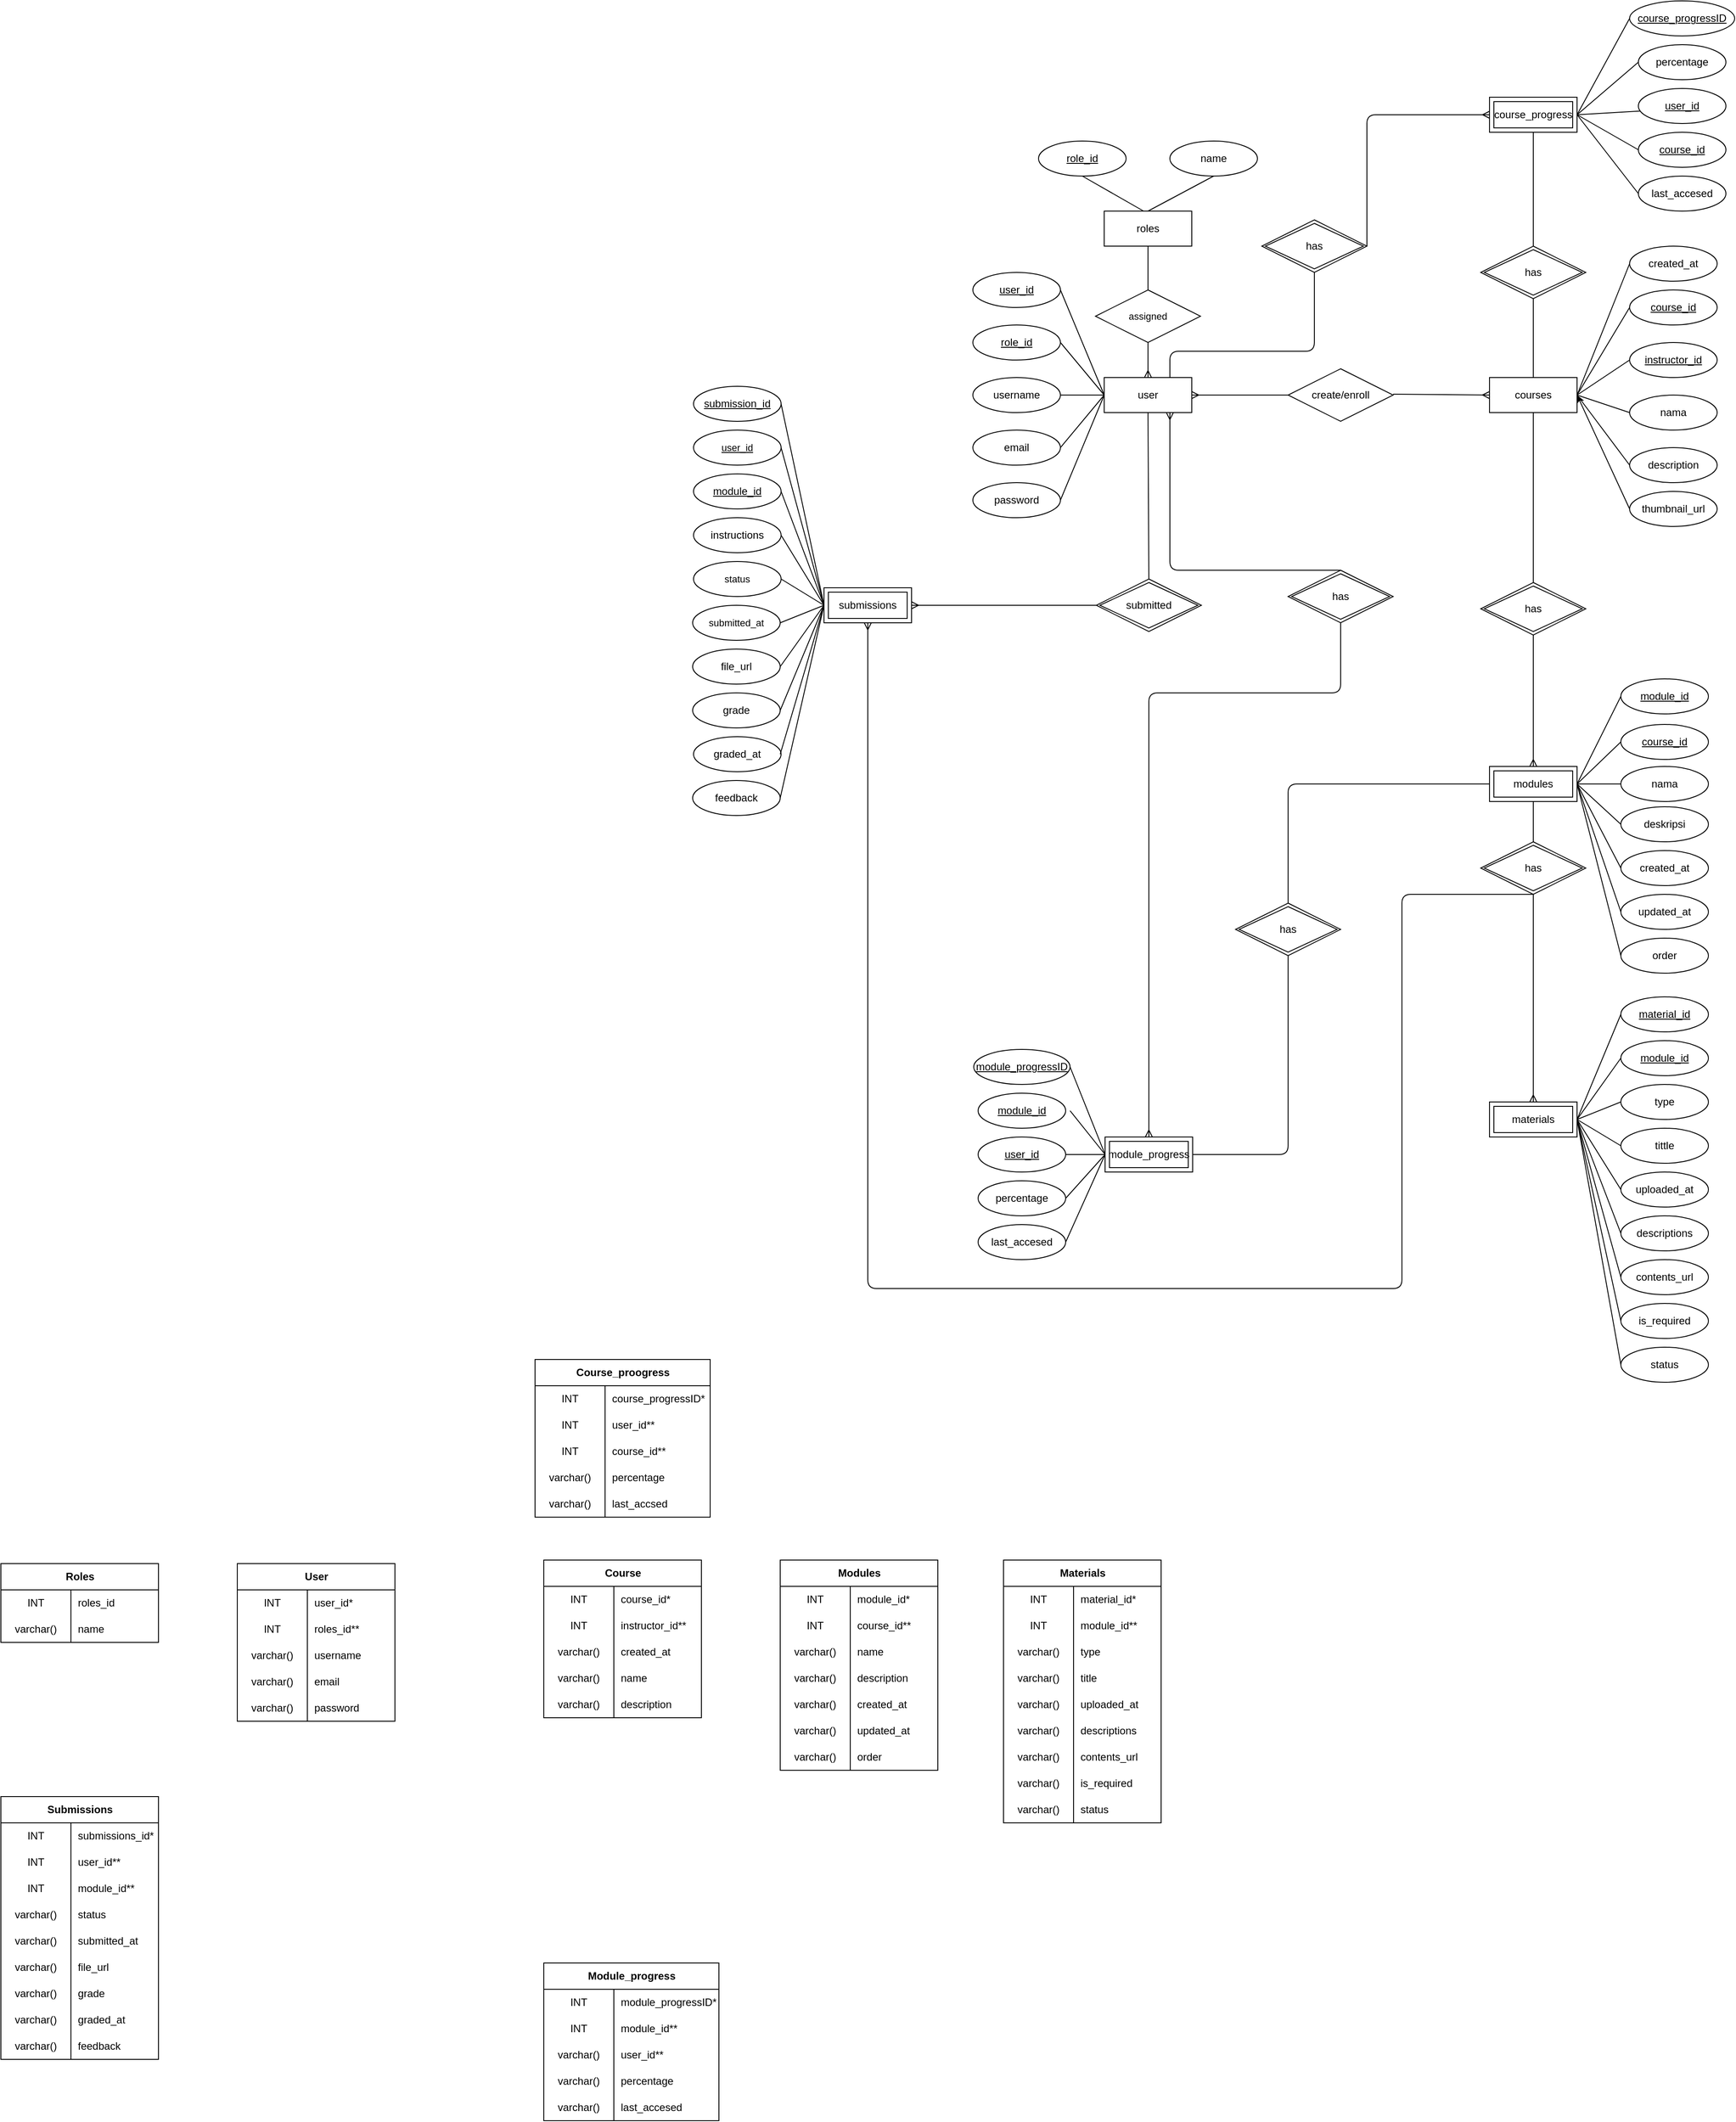 <mxfile>
    <diagram id="lRircM-t46AAvCutk9AE" name="Page-1">
        <mxGraphModel dx="1244" dy="1489" grid="1" gridSize="10" guides="1" tooltips="1" connect="1" arrows="1" fold="1" page="1" pageScale="1" pageWidth="1169" pageHeight="827" background="#FFFFFF" math="0" shadow="0">
            <root>
                <mxCell id="0"/>
                <mxCell id="1" parent="0"/>
                <mxCell id="235" style="edgeStyle=none;html=1;exitX=0.5;exitY=1;exitDx=0;exitDy=0;endArrow=none;endFill=0;" parent="1" source="4" edge="1">
                    <mxGeometry relative="1" as="geometry">
                        <mxPoint x="650" y="354.0" as="targetPoint"/>
                    </mxGeometry>
                </mxCell>
                <mxCell id="276" style="edgeStyle=none;html=1;exitX=0.5;exitY=0;exitDx=0;exitDy=0;entryX=0.5;entryY=1;entryDx=0;entryDy=0;endArrow=none;endFill=0;startArrow=none;startFill=0;" edge="1" parent="1" source="4">
                    <mxGeometry relative="1" as="geometry">
                        <mxPoint x="650" y="30" as="targetPoint"/>
                    </mxGeometry>
                </mxCell>
                <mxCell id="4" value="courses" style="whiteSpace=wrap;html=1;align=center;" parent="1" vertex="1">
                    <mxGeometry x="600" y="120" width="100" height="40" as="geometry"/>
                </mxCell>
                <mxCell id="236" style="edgeStyle=none;html=1;exitX=0.5;exitY=0;exitDx=0;exitDy=0;entryX=0.5;entryY=1;entryDx=0;entryDy=0;endArrow=none;endFill=0;startArrow=ERmany;startFill=0;" parent="1" edge="1">
                    <mxGeometry relative="1" as="geometry">
                        <mxPoint x="650" y="564" as="sourcePoint"/>
                        <mxPoint x="650" y="414.0" as="targetPoint"/>
                    </mxGeometry>
                </mxCell>
                <mxCell id="238" style="edgeStyle=none;html=1;exitX=0.5;exitY=1;exitDx=0;exitDy=0;entryX=0.5;entryY=0;entryDx=0;entryDy=0;endArrow=none;endFill=0;" parent="1" edge="1">
                    <mxGeometry relative="1" as="geometry">
                        <mxPoint x="650" y="654" as="targetPoint"/>
                        <mxPoint x="650" y="604" as="sourcePoint"/>
                    </mxGeometry>
                </mxCell>
                <mxCell id="256" style="edgeStyle=none;html=1;exitX=0;exitY=0.5;exitDx=0;exitDy=0;entryX=0.5;entryY=0;entryDx=0;entryDy=0;startArrow=none;startFill=0;endArrow=none;endFill=0;" edge="1" parent="1">
                    <mxGeometry relative="1" as="geometry">
                        <mxPoint x="600" y="584" as="sourcePoint"/>
                        <Array as="points">
                            <mxPoint x="370" y="584"/>
                        </Array>
                        <mxPoint x="370" y="720" as="targetPoint"/>
                    </mxGeometry>
                </mxCell>
                <mxCell id="209" style="edgeStyle=none;html=1;exitX=0.5;exitY=0;exitDx=0;exitDy=0;entryX=0.5;entryY=1;entryDx=0;entryDy=0;startArrow=ERmany;startFill=0;endArrow=none;endFill=0;" parent="1" source="7" target="60" edge="1">
                    <mxGeometry relative="1" as="geometry"/>
                </mxCell>
                <mxCell id="210" style="edgeStyle=none;html=1;exitX=1;exitY=0.5;exitDx=0;exitDy=0;entryX=0;entryY=0.5;entryDx=0;entryDy=0;endArrow=none;endFill=0;startArrow=ERmany;startFill=0;" parent="1" source="7" target="46" edge="1">
                    <mxGeometry relative="1" as="geometry"/>
                </mxCell>
                <mxCell id="253" style="edgeStyle=none;html=1;exitX=0.5;exitY=1;exitDx=0;exitDy=0;entryX=0.5;entryY=0;entryDx=0;entryDy=0;endArrow=none;endFill=0;" edge="1" parent="1" source="7">
                    <mxGeometry relative="1" as="geometry">
                        <mxPoint x="211" y="350" as="targetPoint"/>
                    </mxGeometry>
                </mxCell>
                <mxCell id="260" style="edgeStyle=none;html=1;exitX=0.75;exitY=1;exitDx=0;exitDy=0;entryX=0.5;entryY=0;entryDx=0;entryDy=0;endArrow=none;endFill=0;startArrow=ERmany;startFill=0;" edge="1" parent="1" source="7">
                    <mxGeometry relative="1" as="geometry">
                        <Array as="points">
                            <mxPoint x="235" y="340"/>
                        </Array>
                        <mxPoint x="430" y="340" as="targetPoint"/>
                    </mxGeometry>
                </mxCell>
                <mxCell id="287" style="edgeStyle=none;html=1;exitX=0.75;exitY=0;exitDx=0;exitDy=0;entryX=0.5;entryY=1;entryDx=0;entryDy=0;endArrow=none;endFill=0;startArrow=none;startFill=0;" edge="1" parent="1" source="7">
                    <mxGeometry relative="1" as="geometry">
                        <Array as="points">
                            <mxPoint x="235" y="90"/>
                            <mxPoint x="400" y="90"/>
                        </Array>
                        <mxPoint x="400" as="targetPoint"/>
                    </mxGeometry>
                </mxCell>
                <mxCell id="7" value="user" style="whiteSpace=wrap;html=1;align=center;" parent="1" vertex="1">
                    <mxGeometry x="160" y="120" width="100" height="40" as="geometry"/>
                </mxCell>
                <mxCell id="10" value="username" style="ellipse;whiteSpace=wrap;html=1;align=center;" parent="1" vertex="1">
                    <mxGeometry x="10" y="120" width="100" height="40" as="geometry"/>
                </mxCell>
                <mxCell id="11" value="user_id" style="ellipse;whiteSpace=wrap;html=1;align=center;fontStyle=4;" parent="1" vertex="1">
                    <mxGeometry x="10" width="100" height="40" as="geometry"/>
                </mxCell>
                <mxCell id="12" value="email" style="ellipse;whiteSpace=wrap;html=1;align=center;" parent="1" vertex="1">
                    <mxGeometry x="10" y="180" width="100" height="40" as="geometry"/>
                </mxCell>
                <mxCell id="13" value="password" style="ellipse;whiteSpace=wrap;html=1;align=center;" parent="1" vertex="1">
                    <mxGeometry x="10" y="240" width="100" height="40" as="geometry"/>
                </mxCell>
                <mxCell id="14" value="role_id" style="ellipse;whiteSpace=wrap;html=1;align=center;fontStyle=4;" parent="1" vertex="1">
                    <mxGeometry x="10" y="60" width="100" height="40" as="geometry"/>
                </mxCell>
                <mxCell id="15" value="role_id" style="ellipse;whiteSpace=wrap;html=1;align=center;fontStyle=4;" parent="1" vertex="1">
                    <mxGeometry x="85" y="-150" width="100" height="40" as="geometry"/>
                </mxCell>
                <mxCell id="16" value="name" style="ellipse;whiteSpace=wrap;html=1;align=center;" parent="1" vertex="1">
                    <mxGeometry x="235" y="-150" width="100" height="40" as="geometry"/>
                </mxCell>
                <mxCell id="17" value="course_id" style="ellipse;whiteSpace=wrap;html=1;align=center;fontStyle=4;" parent="1" vertex="1">
                    <mxGeometry x="760" y="20" width="100" height="40" as="geometry"/>
                </mxCell>
                <mxCell id="18" value="nama" style="ellipse;whiteSpace=wrap;html=1;align=center;" parent="1" vertex="1">
                    <mxGeometry x="760" y="140" width="100" height="40" as="geometry"/>
                </mxCell>
                <mxCell id="19" value="description" style="ellipse;whiteSpace=wrap;html=1;align=center;" parent="1" vertex="1">
                    <mxGeometry x="760" y="200" width="100" height="40" as="geometry"/>
                </mxCell>
                <mxCell id="20" value="instructor_id" style="ellipse;whiteSpace=wrap;html=1;align=center;fontStyle=4;" parent="1" vertex="1">
                    <mxGeometry x="760" y="80" width="100" height="40" as="geometry"/>
                </mxCell>
                <mxCell id="25" value="module_id" style="ellipse;whiteSpace=wrap;html=1;align=center;fontStyle=4;" parent="1" vertex="1">
                    <mxGeometry x="750" y="464" width="100" height="40" as="geometry"/>
                </mxCell>
                <mxCell id="26" value="nama" style="ellipse;whiteSpace=wrap;html=1;align=center;" parent="1" vertex="1">
                    <mxGeometry x="750" y="564" width="100" height="40" as="geometry"/>
                </mxCell>
                <mxCell id="27" value="deskripsi" style="ellipse;whiteSpace=wrap;html=1;align=center;" parent="1" vertex="1">
                    <mxGeometry x="750" y="610" width="100" height="40" as="geometry"/>
                </mxCell>
                <mxCell id="28" value="course_id" style="ellipse;whiteSpace=wrap;html=1;align=center;fontStyle=4;" parent="1" vertex="1">
                    <mxGeometry x="750" y="516" width="100" height="40" as="geometry"/>
                </mxCell>
                <mxCell id="33" value="" style="endArrow=none;html=1;rounded=0;entryX=0;entryY=0.5;entryDx=0;entryDy=0;" parent="1" target="7" edge="1">
                    <mxGeometry relative="1" as="geometry">
                        <mxPoint x="110" y="20" as="sourcePoint"/>
                        <mxPoint x="270" y="20" as="targetPoint"/>
                    </mxGeometry>
                </mxCell>
                <mxCell id="34" value="" style="endArrow=none;html=1;rounded=0;entryX=0;entryY=0.5;entryDx=0;entryDy=0;" parent="1" target="7" edge="1">
                    <mxGeometry relative="1" as="geometry">
                        <mxPoint x="110" y="80" as="sourcePoint"/>
                        <mxPoint x="270" y="80" as="targetPoint"/>
                    </mxGeometry>
                </mxCell>
                <mxCell id="35" value="" style="endArrow=none;html=1;rounded=0;entryX=0;entryY=0.5;entryDx=0;entryDy=0;" parent="1" target="7" edge="1">
                    <mxGeometry relative="1" as="geometry">
                        <mxPoint x="110" y="140" as="sourcePoint"/>
                        <mxPoint x="270" y="140" as="targetPoint"/>
                    </mxGeometry>
                </mxCell>
                <mxCell id="36" value="" style="endArrow=none;html=1;rounded=0;entryX=0;entryY=0.5;entryDx=0;entryDy=0;" parent="1" target="7" edge="1">
                    <mxGeometry relative="1" as="geometry">
                        <mxPoint x="110" y="200" as="sourcePoint"/>
                        <mxPoint x="270" y="200" as="targetPoint"/>
                    </mxGeometry>
                </mxCell>
                <mxCell id="37" value="" style="endArrow=none;html=1;rounded=0;entryX=0;entryY=0.5;entryDx=0;entryDy=0;" parent="1" target="7" edge="1">
                    <mxGeometry relative="1" as="geometry">
                        <mxPoint x="110" y="260" as="sourcePoint"/>
                        <mxPoint x="270" y="260" as="targetPoint"/>
                    </mxGeometry>
                </mxCell>
                <mxCell id="40" value="" style="endArrow=none;html=1;rounded=0;exitX=1;exitY=0.5;exitDx=0;exitDy=0;" parent="1" source="4" edge="1">
                    <mxGeometry relative="1" as="geometry">
                        <mxPoint x="600" y="40" as="sourcePoint"/>
                        <mxPoint x="760" y="40" as="targetPoint"/>
                    </mxGeometry>
                </mxCell>
                <mxCell id="42" value="" style="endArrow=none;html=1;rounded=0;exitX=1;exitY=0.5;exitDx=0;exitDy=0;" parent="1" source="4" edge="1">
                    <mxGeometry relative="1" as="geometry">
                        <mxPoint x="600" y="100" as="sourcePoint"/>
                        <mxPoint x="760" y="100" as="targetPoint"/>
                    </mxGeometry>
                </mxCell>
                <mxCell id="43" value="" style="endArrow=none;html=1;rounded=0;exitX=1;exitY=0.5;exitDx=0;exitDy=0;" parent="1" source="4" edge="1">
                    <mxGeometry relative="1" as="geometry">
                        <mxPoint x="600" y="160" as="sourcePoint"/>
                        <mxPoint x="760" y="160" as="targetPoint"/>
                    </mxGeometry>
                </mxCell>
                <mxCell id="44" value="" style="endArrow=none;html=1;rounded=0;exitX=1;exitY=0.5;exitDx=0;exitDy=0;" parent="1" source="4" edge="1">
                    <mxGeometry relative="1" as="geometry">
                        <mxPoint x="600" y="220" as="sourcePoint"/>
                        <mxPoint x="760" y="220" as="targetPoint"/>
                    </mxGeometry>
                </mxCell>
                <mxCell id="46" value="create/enroll" style="shape=rhombus;perimeter=rhombusPerimeter;whiteSpace=wrap;html=1;align=center;" parent="1" vertex="1">
                    <mxGeometry x="370" y="110" width="120" height="60" as="geometry"/>
                </mxCell>
                <mxCell id="208" style="edgeStyle=none;html=1;exitX=0.5;exitY=0;exitDx=0;exitDy=0;entryX=0.5;entryY=1;entryDx=0;entryDy=0;endArrow=none;endFill=0;" parent="1" source="60" target="3" edge="1">
                    <mxGeometry relative="1" as="geometry"/>
                </mxCell>
                <mxCell id="60" value="assigned" style="shape=rhombus;perimeter=rhombusPerimeter;whiteSpace=wrap;html=1;align=center;fontFamily=Helvetica;fontSize=11;fontColor=default;labelBackgroundColor=default;" parent="1" vertex="1">
                    <mxGeometry x="150" y="20" width="120" height="60" as="geometry"/>
                </mxCell>
                <mxCell id="77" style="edgeStyle=none;shape=connector;rounded=1;html=1;exitX=0.5;exitY=0;exitDx=0;exitDy=0;entryX=0.5;entryY=1;entryDx=0;entryDy=0;strokeColor=default;align=center;verticalAlign=middle;fontFamily=Helvetica;fontSize=11;fontColor=default;labelBackgroundColor=default;endArrow=none;endFill=0;" parent="1" source="3" target="16" edge="1">
                    <mxGeometry relative="1" as="geometry"/>
                </mxCell>
                <mxCell id="3" value="roles" style="whiteSpace=wrap;html=1;align=center;" parent="1" vertex="1">
                    <mxGeometry x="160" y="-70" width="100" height="40" as="geometry"/>
                </mxCell>
                <mxCell id="254" style="edgeStyle=none;html=1;exitX=1;exitY=0.5;exitDx=0;exitDy=0;entryX=0;entryY=0.5;entryDx=0;entryDy=0;endArrow=none;endFill=0;startArrow=ERmany;startFill=0;" edge="1" parent="1">
                    <mxGeometry relative="1" as="geometry">
                        <mxPoint x="-60.0" y="380" as="sourcePoint"/>
                        <mxPoint x="151" y="380" as="targetPoint"/>
                    </mxGeometry>
                </mxCell>
                <mxCell id="76" value="" style="endArrow=none;html=1;rounded=0;exitX=0.5;exitY=1;exitDx=0;exitDy=0;" parent="1" source="15" edge="1">
                    <mxGeometry relative="1" as="geometry">
                        <mxPoint x="335" y="100" as="sourcePoint"/>
                        <mxPoint x="205" y="-70" as="targetPoint"/>
                    </mxGeometry>
                </mxCell>
                <mxCell id="79" value="submission_id" style="ellipse;whiteSpace=wrap;html=1;align=center;fontStyle=4;" parent="1" vertex="1">
                    <mxGeometry x="-309" y="130" width="100" height="40" as="geometry"/>
                </mxCell>
                <mxCell id="81" value="status" style="ellipse;whiteSpace=wrap;html=1;align=center;fontFamily=Helvetica;fontSize=11;fontColor=default;labelBackgroundColor=default;" parent="1" vertex="1">
                    <mxGeometry x="-309" y="330" width="100" height="40" as="geometry"/>
                </mxCell>
                <mxCell id="82" value="submitted_at" style="ellipse;whiteSpace=wrap;html=1;align=center;fontFamily=Helvetica;fontSize=11;fontColor=default;labelBackgroundColor=default;" parent="1" vertex="1">
                    <mxGeometry x="-310" y="380" width="100" height="40" as="geometry"/>
                </mxCell>
                <mxCell id="85" value="&lt;u&gt;user_id&lt;/u&gt;" style="ellipse;whiteSpace=wrap;html=1;align=center;fontFamily=Helvetica;fontSize=11;fontColor=default;labelBackgroundColor=default;" parent="1" vertex="1">
                    <mxGeometry x="-309" y="180" width="100" height="40" as="geometry"/>
                </mxCell>
                <mxCell id="92" value="" style="endArrow=none;html=1;rounded=0;entryX=0;entryY=0.5;entryDx=0;entryDy=0;exitX=1;exitY=0.5;exitDx=0;exitDy=0;" parent="1" source="79" edge="1">
                    <mxGeometry relative="1" as="geometry">
                        <mxPoint x="-209" y="290" as="sourcePoint"/>
                        <mxPoint x="-160.0" y="380" as="targetPoint"/>
                    </mxGeometry>
                </mxCell>
                <mxCell id="94" value="" style="endArrow=none;html=1;rounded=0;exitX=1;exitY=0.5;exitDx=0;exitDy=0;entryX=0;entryY=0.5;entryDx=0;entryDy=0;" parent="1" source="82" edge="1">
                    <mxGeometry relative="1" as="geometry">
                        <mxPoint x="-29" y="380" as="sourcePoint"/>
                        <mxPoint x="-160.0" y="380" as="targetPoint"/>
                    </mxGeometry>
                </mxCell>
                <mxCell id="95" value="" style="endArrow=none;html=1;rounded=0;entryX=0;entryY=0.5;entryDx=0;entryDy=0;exitX=1;exitY=0.5;exitDx=0;exitDy=0;" parent="1" source="85" edge="1">
                    <mxGeometry relative="1" as="geometry">
                        <mxPoint x="-209" y="390" as="sourcePoint"/>
                        <mxPoint x="-160.0" y="380" as="targetPoint"/>
                    </mxGeometry>
                </mxCell>
                <mxCell id="97" value="" style="endArrow=none;html=1;rounded=0;entryX=0;entryY=0.5;entryDx=0;entryDy=0;exitX=1;exitY=0.5;exitDx=0;exitDy=0;" parent="1" source="81" edge="1">
                    <mxGeometry relative="1" as="geometry">
                        <mxPoint x="-209" y="440" as="sourcePoint"/>
                        <mxPoint x="-160.0" y="380" as="targetPoint"/>
                    </mxGeometry>
                </mxCell>
                <mxCell id="112" value="created_at" style="ellipse;whiteSpace=wrap;html=1;align=center;" parent="1" vertex="1">
                    <mxGeometry x="750" y="660" width="100" height="40" as="geometry"/>
                </mxCell>
                <mxCell id="117" style="edgeStyle=none;shape=connector;rounded=1;html=1;exitX=0;exitY=0.5;exitDx=0;exitDy=0;entryX=1;entryY=0.5;entryDx=0;entryDy=0;strokeColor=default;align=center;verticalAlign=middle;fontFamily=Helvetica;fontSize=11;fontColor=default;labelBackgroundColor=default;endArrow=none;endFill=0;" parent="1" source="116" target="4" edge="1">
                    <mxGeometry relative="1" as="geometry"/>
                </mxCell>
                <mxCell id="116" value="created_at" style="ellipse;whiteSpace=wrap;html=1;align=center;" parent="1" vertex="1">
                    <mxGeometry x="760" y="-30" width="100" height="40" as="geometry"/>
                </mxCell>
                <mxCell id="135" value="updated_at" style="ellipse;whiteSpace=wrap;html=1;align=center;" parent="1" vertex="1">
                    <mxGeometry x="750" y="710" width="100" height="40" as="geometry"/>
                </mxCell>
                <mxCell id="136" value="order" style="ellipse;whiteSpace=wrap;html=1;align=center;" parent="1" vertex="1">
                    <mxGeometry x="750" y="760" width="100" height="40" as="geometry"/>
                </mxCell>
                <mxCell id="257" style="edgeStyle=none;html=1;exitX=1;exitY=0.5;exitDx=0;exitDy=0;entryX=0.5;entryY=1;entryDx=0;entryDy=0;endArrow=none;endFill=0;startArrow=none;startFill=0;" edge="1" parent="1">
                    <mxGeometry relative="1" as="geometry">
                        <mxPoint x="261.0" y="1007" as="sourcePoint"/>
                        <Array as="points">
                            <mxPoint x="370" y="1007"/>
                        </Array>
                        <mxPoint x="370" y="780" as="targetPoint"/>
                    </mxGeometry>
                </mxCell>
                <mxCell id="140" value="&lt;u&gt;module_progressID&lt;/u&gt;" style="ellipse;whiteSpace=wrap;html=1;align=center;" parent="1" vertex="1">
                    <mxGeometry x="11" y="887" width="110" height="40" as="geometry"/>
                </mxCell>
                <mxCell id="141" value="&lt;u&gt;user_id&lt;/u&gt;" style="ellipse;whiteSpace=wrap;html=1;align=center;" parent="1" vertex="1">
                    <mxGeometry x="16" y="987" width="100" height="40" as="geometry"/>
                </mxCell>
                <mxCell id="142" value="&lt;u&gt;module_id&lt;/u&gt;" style="ellipse;whiteSpace=wrap;html=1;align=center;" parent="1" vertex="1">
                    <mxGeometry x="16" y="937" width="100" height="40" as="geometry"/>
                </mxCell>
                <mxCell id="144" value="percentage" style="ellipse;whiteSpace=wrap;html=1;align=center;" parent="1" vertex="1">
                    <mxGeometry x="16" y="1037" width="100" height="40" as="geometry"/>
                </mxCell>
                <mxCell id="145" value="last_accesed" style="ellipse;whiteSpace=wrap;html=1;align=center;" parent="1" vertex="1">
                    <mxGeometry x="16" y="1087" width="100" height="40" as="geometry"/>
                </mxCell>
                <mxCell id="277" style="edgeStyle=none;html=1;exitX=0.5;exitY=1;exitDx=0;exitDy=0;entryX=0.5;entryY=0;entryDx=0;entryDy=0;endArrow=none;endFill=0;startArrow=none;startFill=0;" edge="1" parent="1">
                    <mxGeometry relative="1" as="geometry">
                        <mxPoint x="650" y="-160" as="sourcePoint"/>
                        <mxPoint x="650" y="-30" as="targetPoint"/>
                    </mxGeometry>
                </mxCell>
                <mxCell id="288" style="edgeStyle=none;html=1;exitX=0;exitY=0.5;exitDx=0;exitDy=0;entryX=1;entryY=0.5;entryDx=0;entryDy=0;endArrow=none;endFill=0;startArrow=ERmany;startFill=0;" edge="1" parent="1">
                    <mxGeometry relative="1" as="geometry">
                        <Array as="points">
                            <mxPoint x="460" y="-180"/>
                        </Array>
                        <mxPoint x="600" y="-180" as="sourcePoint"/>
                        <mxPoint x="460" y="-30" as="targetPoint"/>
                    </mxGeometry>
                </mxCell>
                <mxCell id="202" style="edgeStyle=none;shape=connector;rounded=1;html=1;exitX=0;exitY=0.5;exitDx=0;exitDy=0;strokeColor=default;align=center;verticalAlign=middle;fontFamily=Helvetica;fontSize=11;fontColor=default;labelBackgroundColor=default;endArrow=none;endFill=0;entryX=1;entryY=0.5;entryDx=0;entryDy=0;" parent="1" source="147" edge="1">
                    <mxGeometry relative="1" as="geometry">
                        <mxPoint x="700" y="-180" as="targetPoint"/>
                    </mxGeometry>
                </mxCell>
                <mxCell id="147" value="course_progressID" style="ellipse;whiteSpace=wrap;html=1;align=center;fontStyle=4;" parent="1" vertex="1">
                    <mxGeometry x="760" y="-310" width="120" height="40" as="geometry"/>
                </mxCell>
                <mxCell id="203" style="edgeStyle=none;shape=connector;rounded=1;html=1;exitX=1;exitY=0.5;exitDx=0;exitDy=0;strokeColor=default;align=center;verticalAlign=middle;fontFamily=Helvetica;fontSize=11;fontColor=default;labelBackgroundColor=default;endArrow=none;endFill=0;" parent="1" source="148" edge="1">
                    <mxGeometry relative="1" as="geometry">
                        <mxPoint x="700" y="-180" as="targetPoint"/>
                    </mxGeometry>
                </mxCell>
                <mxCell id="148" value="user_id" style="ellipse;whiteSpace=wrap;html=1;align=center;fontStyle=4;" parent="1" vertex="1">
                    <mxGeometry x="770" y="-210" width="100" height="40" as="geometry"/>
                </mxCell>
                <mxCell id="201" style="edgeStyle=none;shape=connector;rounded=1;html=1;exitX=0;exitY=0.5;exitDx=0;exitDy=0;strokeColor=default;align=center;verticalAlign=middle;fontFamily=Helvetica;fontSize=11;fontColor=default;labelBackgroundColor=default;endArrow=none;endFill=0;entryX=1;entryY=0.5;entryDx=0;entryDy=0;" parent="1" source="149" edge="1">
                    <mxGeometry relative="1" as="geometry">
                        <mxPoint x="700" y="-180" as="targetPoint"/>
                    </mxGeometry>
                </mxCell>
                <mxCell id="149" value="course_id" style="ellipse;whiteSpace=wrap;html=1;align=center;fontStyle=4;" parent="1" vertex="1">
                    <mxGeometry x="770" y="-160" width="100" height="40" as="geometry"/>
                </mxCell>
                <mxCell id="204" style="edgeStyle=none;shape=connector;rounded=1;html=1;exitX=0;exitY=0.5;exitDx=0;exitDy=0;strokeColor=default;align=center;verticalAlign=middle;fontFamily=Helvetica;fontSize=11;fontColor=default;labelBackgroundColor=default;endArrow=none;endFill=0;entryX=1;entryY=0.5;entryDx=0;entryDy=0;" parent="1" source="150" edge="1">
                    <mxGeometry relative="1" as="geometry">
                        <mxPoint x="700" y="-180" as="targetPoint"/>
                    </mxGeometry>
                </mxCell>
                <mxCell id="150" value="percentage" style="ellipse;whiteSpace=wrap;html=1;align=center;" parent="1" vertex="1">
                    <mxGeometry x="770" y="-260" width="100" height="40" as="geometry"/>
                </mxCell>
                <mxCell id="200" style="edgeStyle=none;shape=connector;rounded=1;html=1;exitX=0;exitY=0.5;exitDx=0;exitDy=0;strokeColor=default;align=center;verticalAlign=middle;fontFamily=Helvetica;fontSize=11;fontColor=default;labelBackgroundColor=default;endArrow=none;endFill=0;entryX=1;entryY=0.5;entryDx=0;entryDy=0;" parent="1" source="151" edge="1">
                    <mxGeometry relative="1" as="geometry">
                        <mxPoint x="700" y="-180" as="targetPoint"/>
                    </mxGeometry>
                </mxCell>
                <mxCell id="151" value="last_accesed" style="ellipse;whiteSpace=wrap;html=1;align=center;" parent="1" vertex="1">
                    <mxGeometry x="770" y="-110" width="100" height="40" as="geometry"/>
                </mxCell>
                <mxCell id="191" style="edgeStyle=none;shape=connector;rounded=1;html=1;exitX=1;exitY=0.5;exitDx=0;exitDy=0;entryX=0;entryY=0.5;entryDx=0;entryDy=0;strokeColor=default;align=center;verticalAlign=middle;fontFamily=Helvetica;fontSize=11;fontColor=default;labelBackgroundColor=default;endArrow=none;endFill=0;" parent="1" target="154" edge="1">
                    <mxGeometry relative="1" as="geometry">
                        <mxPoint x="700" y="967" as="sourcePoint"/>
                    </mxGeometry>
                </mxCell>
                <mxCell id="192" style="edgeStyle=none;shape=connector;rounded=1;html=1;exitX=1;exitY=0.5;exitDx=0;exitDy=0;entryX=0;entryY=0.5;entryDx=0;entryDy=0;strokeColor=default;align=center;verticalAlign=middle;fontFamily=Helvetica;fontSize=11;fontColor=default;labelBackgroundColor=default;endArrow=none;endFill=0;" parent="1" target="155" edge="1">
                    <mxGeometry relative="1" as="geometry">
                        <mxPoint x="700" y="967" as="sourcePoint"/>
                    </mxGeometry>
                </mxCell>
                <mxCell id="193" style="edgeStyle=none;shape=connector;rounded=1;html=1;exitX=1;exitY=0.5;exitDx=0;exitDy=0;entryX=0;entryY=0.5;entryDx=0;entryDy=0;strokeColor=default;align=center;verticalAlign=middle;fontFamily=Helvetica;fontSize=11;fontColor=default;labelBackgroundColor=default;endArrow=none;endFill=0;" parent="1" target="157" edge="1">
                    <mxGeometry relative="1" as="geometry">
                        <mxPoint x="700" y="967" as="sourcePoint"/>
                    </mxGeometry>
                </mxCell>
                <mxCell id="194" style="edgeStyle=none;shape=connector;rounded=1;html=1;exitX=1;exitY=0.5;exitDx=0;exitDy=0;entryX=0;entryY=0.5;entryDx=0;entryDy=0;strokeColor=default;align=center;verticalAlign=middle;fontFamily=Helvetica;fontSize=11;fontColor=default;labelBackgroundColor=default;endArrow=none;endFill=0;" parent="1" target="156" edge="1">
                    <mxGeometry relative="1" as="geometry">
                        <mxPoint x="700" y="967" as="sourcePoint"/>
                    </mxGeometry>
                </mxCell>
                <mxCell id="239" style="edgeStyle=none;html=1;exitX=0.5;exitY=0;exitDx=0;exitDy=0;entryX=0.5;entryY=1;entryDx=0;entryDy=0;endArrow=none;endFill=0;startArrow=ERmany;startFill=0;" parent="1" target="301" edge="1">
                    <mxGeometry relative="1" as="geometry">
                        <mxPoint x="650" y="947" as="sourcePoint"/>
                        <mxPoint x="650" y="714" as="targetPoint"/>
                    </mxGeometry>
                </mxCell>
                <mxCell id="154" value="material_id" style="ellipse;whiteSpace=wrap;html=1;align=center;fontStyle=4;" parent="1" vertex="1">
                    <mxGeometry x="750" y="827" width="100" height="40" as="geometry"/>
                </mxCell>
                <mxCell id="155" value="module_id" style="ellipse;whiteSpace=wrap;html=1;align=center;fontStyle=4;" parent="1" vertex="1">
                    <mxGeometry x="750" y="877" width="100" height="40" as="geometry"/>
                </mxCell>
                <mxCell id="156" value="tittle" style="ellipse;whiteSpace=wrap;html=1;align=center;" parent="1" vertex="1">
                    <mxGeometry x="750" y="977" width="100" height="40" as="geometry"/>
                </mxCell>
                <mxCell id="157" value="type" style="ellipse;whiteSpace=wrap;html=1;align=center;" parent="1" vertex="1">
                    <mxGeometry x="750" y="927" width="100" height="40" as="geometry"/>
                </mxCell>
                <mxCell id="196" style="edgeStyle=none;shape=connector;rounded=1;html=1;exitX=0;exitY=0.5;exitDx=0;exitDy=0;entryX=1;entryY=0.5;entryDx=0;entryDy=0;strokeColor=default;align=center;verticalAlign=middle;fontFamily=Helvetica;fontSize=11;fontColor=default;labelBackgroundColor=default;endArrow=none;endFill=0;" parent="1" source="158" edge="1">
                    <mxGeometry relative="1" as="geometry">
                        <mxPoint x="700" y="967" as="targetPoint"/>
                    </mxGeometry>
                </mxCell>
                <mxCell id="158" value="descriptions" style="ellipse;whiteSpace=wrap;html=1;align=center;" parent="1" vertex="1">
                    <mxGeometry x="750" y="1077" width="100" height="40" as="geometry"/>
                </mxCell>
                <mxCell id="197" style="edgeStyle=none;shape=connector;rounded=1;html=1;exitX=0;exitY=0.5;exitDx=0;exitDy=0;entryX=1;entryY=0.5;entryDx=0;entryDy=0;strokeColor=default;align=center;verticalAlign=middle;fontFamily=Helvetica;fontSize=11;fontColor=default;labelBackgroundColor=default;endArrow=none;endFill=0;" parent="1" source="159" edge="1">
                    <mxGeometry relative="1" as="geometry">
                        <mxPoint x="700" y="967" as="targetPoint"/>
                    </mxGeometry>
                </mxCell>
                <mxCell id="159" value="contents_url" style="ellipse;whiteSpace=wrap;html=1;align=center;" parent="1" vertex="1">
                    <mxGeometry x="750" y="1127" width="100" height="40" as="geometry"/>
                </mxCell>
                <mxCell id="195" style="edgeStyle=none;shape=connector;rounded=1;html=1;exitX=0;exitY=0.5;exitDx=0;exitDy=0;strokeColor=default;align=center;verticalAlign=middle;fontFamily=Helvetica;fontSize=11;fontColor=default;labelBackgroundColor=default;endArrow=none;endFill=0;" parent="1" source="160" edge="1">
                    <mxGeometry relative="1" as="geometry">
                        <mxPoint x="700" y="967" as="targetPoint"/>
                    </mxGeometry>
                </mxCell>
                <mxCell id="160" value="uploaded_at" style="ellipse;whiteSpace=wrap;html=1;align=center;" parent="1" vertex="1">
                    <mxGeometry x="750" y="1027" width="100" height="40" as="geometry"/>
                </mxCell>
                <mxCell id="198" style="edgeStyle=none;shape=connector;rounded=1;html=1;exitX=0;exitY=0.5;exitDx=0;exitDy=0;strokeColor=default;align=center;verticalAlign=middle;fontFamily=Helvetica;fontSize=11;fontColor=default;labelBackgroundColor=default;endArrow=none;endFill=0;" parent="1" source="161" edge="1">
                    <mxGeometry relative="1" as="geometry">
                        <mxPoint x="700" y="967" as="targetPoint"/>
                    </mxGeometry>
                </mxCell>
                <mxCell id="161" value="is_required" style="ellipse;whiteSpace=wrap;html=1;align=center;" parent="1" vertex="1">
                    <mxGeometry x="750" y="1177" width="100" height="40" as="geometry"/>
                </mxCell>
                <mxCell id="199" style="edgeStyle=none;shape=connector;rounded=1;html=1;exitX=0;exitY=0.5;exitDx=0;exitDy=0;strokeColor=default;align=center;verticalAlign=middle;fontFamily=Helvetica;fontSize=11;fontColor=default;labelBackgroundColor=default;endArrow=none;endFill=0;" parent="1" source="162" edge="1">
                    <mxGeometry relative="1" as="geometry">
                        <mxPoint x="700" y="967" as="targetPoint"/>
                    </mxGeometry>
                </mxCell>
                <mxCell id="162" value="status" style="ellipse;whiteSpace=wrap;html=1;align=center;" parent="1" vertex="1">
                    <mxGeometry x="750" y="1227" width="100" height="40" as="geometry"/>
                </mxCell>
                <mxCell id="163" value="module_id" style="ellipse;whiteSpace=wrap;html=1;align=center;fontStyle=4;" parent="1" vertex="1">
                    <mxGeometry x="-309" y="230" width="100" height="40" as="geometry"/>
                </mxCell>
                <mxCell id="164" value="" style="endArrow=none;html=1;rounded=0;entryX=0;entryY=0.5;entryDx=0;entryDy=0;exitX=1;exitY=0.5;exitDx=0;exitDy=0;" parent="1" source="163" edge="1">
                    <mxGeometry relative="1" as="geometry">
                        <mxPoint x="-210" y="440" as="sourcePoint"/>
                        <mxPoint x="-160.0" y="380" as="targetPoint"/>
                    </mxGeometry>
                </mxCell>
                <mxCell id="165" value="instructions" style="ellipse;whiteSpace=wrap;html=1;align=center;" parent="1" vertex="1">
                    <mxGeometry x="-309" y="280" width="100" height="40" as="geometry"/>
                </mxCell>
                <mxCell id="166" value="" style="endArrow=none;html=1;rounded=0;entryX=0;entryY=0.5;entryDx=0;entryDy=0;exitX=1;exitY=0.5;exitDx=0;exitDy=0;" parent="1" source="165" edge="1">
                    <mxGeometry relative="1" as="geometry">
                        <mxPoint x="-210" y="490" as="sourcePoint"/>
                        <mxPoint x="-160.0" y="380" as="targetPoint"/>
                    </mxGeometry>
                </mxCell>
                <mxCell id="167" value="file_url" style="ellipse;whiteSpace=wrap;html=1;align=center;" parent="1" vertex="1">
                    <mxGeometry x="-310" y="430" width="100" height="40" as="geometry"/>
                </mxCell>
                <mxCell id="168" value="grade" style="ellipse;whiteSpace=wrap;html=1;align=center;" parent="1" vertex="1">
                    <mxGeometry x="-310" y="480" width="100" height="40" as="geometry"/>
                </mxCell>
                <mxCell id="169" value="graded_at" style="ellipse;whiteSpace=wrap;html=1;align=center;" parent="1" vertex="1">
                    <mxGeometry x="-309" y="530" width="100" height="40" as="geometry"/>
                </mxCell>
                <mxCell id="170" value="feedback" style="ellipse;whiteSpace=wrap;html=1;align=center;" parent="1" vertex="1">
                    <mxGeometry x="-310" y="580" width="100" height="40" as="geometry"/>
                </mxCell>
                <mxCell id="178" value="" style="endArrow=none;html=1;rounded=0;entryX=0;entryY=0.5;entryDx=0;entryDy=0;" parent="1" edge="1">
                    <mxGeometry relative="1" as="geometry">
                        <mxPoint x="-210" y="450" as="sourcePoint"/>
                        <mxPoint x="-160.0" y="380" as="targetPoint"/>
                    </mxGeometry>
                </mxCell>
                <mxCell id="179" value="" style="endArrow=none;html=1;rounded=0;entryX=0;entryY=0.5;entryDx=0;entryDy=0;" parent="1" edge="1">
                    <mxGeometry relative="1" as="geometry">
                        <mxPoint x="-210" y="500" as="sourcePoint"/>
                        <mxPoint x="-160.0" y="380" as="targetPoint"/>
                    </mxGeometry>
                </mxCell>
                <mxCell id="181" value="" style="endArrow=none;html=1;rounded=0;entryX=0;entryY=0.5;entryDx=0;entryDy=0;" parent="1" edge="1">
                    <mxGeometry relative="1" as="geometry">
                        <mxPoint x="-210" y="550" as="sourcePoint"/>
                        <mxPoint x="-160.0" y="380" as="targetPoint"/>
                    </mxGeometry>
                </mxCell>
                <mxCell id="182" value="" style="endArrow=none;html=1;rounded=0;entryX=0;entryY=0.5;entryDx=0;entryDy=0;" parent="1" edge="1">
                    <mxGeometry relative="1" as="geometry">
                        <mxPoint x="-210" y="600" as="sourcePoint"/>
                        <mxPoint x="-160.0" y="380" as="targetPoint"/>
                    </mxGeometry>
                </mxCell>
                <mxCell id="211" style="edgeStyle=none;html=1;exitX=0;exitY=0.5;exitDx=0;exitDy=0;endArrow=none;endFill=0;startArrow=ERmany;startFill=0;" parent="1" source="4" edge="1">
                    <mxGeometry relative="1" as="geometry">
                        <mxPoint x="490" y="139" as="targetPoint"/>
                    </mxGeometry>
                </mxCell>
                <mxCell id="213" style="edgeStyle=none;html=1;exitX=0;exitY=0.5;exitDx=0;exitDy=0;entryX=1;entryY=0.5;entryDx=0;entryDy=0;" parent="1" source="212" target="4" edge="1">
                    <mxGeometry relative="1" as="geometry"/>
                </mxCell>
                <mxCell id="212" value="thumbnail_url" style="ellipse;whiteSpace=wrap;html=1;align=center;" parent="1" vertex="1">
                    <mxGeometry x="760" y="250" width="100" height="40" as="geometry"/>
                </mxCell>
                <mxCell id="226" value="" style="endArrow=none;html=1;rounded=0;exitX=1;exitY=0.5;exitDx=0;exitDy=0;entryX=0;entryY=0.5;entryDx=0;entryDy=0;" parent="1" target="25" edge="1">
                    <mxGeometry relative="1" as="geometry">
                        <mxPoint x="700" y="584" as="sourcePoint"/>
                        <mxPoint x="780" y="480" as="targetPoint"/>
                    </mxGeometry>
                </mxCell>
                <mxCell id="227" value="" style="endArrow=none;html=1;rounded=0;exitX=1;exitY=0.5;exitDx=0;exitDy=0;entryX=0;entryY=0.5;entryDx=0;entryDy=0;" parent="1" target="28" edge="1">
                    <mxGeometry relative="1" as="geometry">
                        <mxPoint x="700" y="584" as="sourcePoint"/>
                        <mxPoint x="780" y="540" as="targetPoint"/>
                    </mxGeometry>
                </mxCell>
                <mxCell id="229" value="" style="endArrow=none;html=1;rounded=0;exitX=1;exitY=0.5;exitDx=0;exitDy=0;entryX=0;entryY=0.5;entryDx=0;entryDy=0;" parent="1" target="26" edge="1">
                    <mxGeometry relative="1" as="geometry">
                        <mxPoint x="700" y="584" as="sourcePoint"/>
                        <mxPoint x="780" y="580" as="targetPoint"/>
                    </mxGeometry>
                </mxCell>
                <mxCell id="230" value="" style="endArrow=none;html=1;rounded=0;exitX=1;exitY=0.5;exitDx=0;exitDy=0;entryX=0;entryY=0.5;entryDx=0;entryDy=0;" parent="1" target="27" edge="1">
                    <mxGeometry relative="1" as="geometry">
                        <mxPoint x="700" y="584" as="sourcePoint"/>
                        <mxPoint x="780" y="630" as="targetPoint"/>
                    </mxGeometry>
                </mxCell>
                <mxCell id="231" value="" style="endArrow=none;html=1;rounded=0;exitX=1;exitY=0.5;exitDx=0;exitDy=0;entryX=0;entryY=0.5;entryDx=0;entryDy=0;" parent="1" target="112" edge="1">
                    <mxGeometry relative="1" as="geometry">
                        <mxPoint x="700" y="584" as="sourcePoint"/>
                        <mxPoint x="780" y="680" as="targetPoint"/>
                    </mxGeometry>
                </mxCell>
                <mxCell id="233" value="" style="endArrow=none;html=1;rounded=0;exitX=1;exitY=0.5;exitDx=0;exitDy=0;entryX=0;entryY=0.5;entryDx=0;entryDy=0;" parent="1" target="135" edge="1">
                    <mxGeometry relative="1" as="geometry">
                        <mxPoint x="700" y="584" as="sourcePoint"/>
                        <mxPoint x="780" y="730" as="targetPoint"/>
                    </mxGeometry>
                </mxCell>
                <mxCell id="234" value="" style="endArrow=none;html=1;rounded=0;exitX=1;exitY=0.5;exitDx=0;exitDy=0;entryX=0;entryY=0.5;entryDx=0;entryDy=0;" parent="1" target="136" edge="1">
                    <mxGeometry relative="1" as="geometry">
                        <mxPoint x="700" y="584" as="sourcePoint"/>
                        <mxPoint x="780" y="780" as="targetPoint"/>
                    </mxGeometry>
                </mxCell>
                <mxCell id="302" style="edgeStyle=orthogonalEdgeStyle;html=1;exitX=0.5;exitY=1;exitDx=0;exitDy=0;entryX=0.5;entryY=1;entryDx=0;entryDy=0;endArrow=ERmany;endFill=0;" edge="1" parent="1" source="301">
                    <mxGeometry relative="1" as="geometry">
                        <Array as="points">
                            <mxPoint x="500" y="710"/>
                            <mxPoint x="500" y="1160"/>
                            <mxPoint x="-110" y="1160"/>
                        </Array>
                        <mxPoint x="650" y="714" as="sourcePoint"/>
                        <mxPoint x="-110.0" y="400" as="targetPoint"/>
                    </mxGeometry>
                </mxCell>
                <mxCell id="244" value="" style="endArrow=none;html=1;rounded=0;entryX=0;entryY=0.5;entryDx=0;entryDy=0;" parent="1" edge="1">
                    <mxGeometry relative="1" as="geometry">
                        <mxPoint x="121" y="907" as="sourcePoint"/>
                        <mxPoint x="161" y="1007" as="targetPoint"/>
                    </mxGeometry>
                </mxCell>
                <mxCell id="245" value="" style="endArrow=none;html=1;rounded=0;entryX=0;entryY=0.5;entryDx=0;entryDy=0;" parent="1" edge="1">
                    <mxGeometry relative="1" as="geometry">
                        <mxPoint x="121" y="957" as="sourcePoint"/>
                        <mxPoint x="161" y="1007" as="targetPoint"/>
                    </mxGeometry>
                </mxCell>
                <mxCell id="247" value="" style="endArrow=none;html=1;rounded=0;exitX=1;exitY=0.5;exitDx=0;exitDy=0;entryX=0;entryY=0.5;entryDx=0;entryDy=0;" parent="1" source="141" edge="1">
                    <mxGeometry relative="1" as="geometry">
                        <mxPoint x="111" y="1007" as="sourcePoint"/>
                        <mxPoint x="161" y="1007" as="targetPoint"/>
                    </mxGeometry>
                </mxCell>
                <mxCell id="248" value="" style="endArrow=none;html=1;rounded=0;exitX=1;exitY=0.5;exitDx=0;exitDy=0;entryX=0;entryY=0.5;entryDx=0;entryDy=0;" parent="1" source="144" edge="1">
                    <mxGeometry relative="1" as="geometry">
                        <mxPoint x="111" y="1057" as="sourcePoint"/>
                        <mxPoint x="161" y="1007" as="targetPoint"/>
                    </mxGeometry>
                </mxCell>
                <mxCell id="249" value="" style="endArrow=none;html=1;rounded=0;entryX=0;entryY=0.5;entryDx=0;entryDy=0;exitX=1;exitY=0.5;exitDx=0;exitDy=0;" parent="1" source="145" edge="1">
                    <mxGeometry relative="1" as="geometry">
                        <mxPoint x="111" y="1107" as="sourcePoint"/>
                        <mxPoint x="161" y="1007" as="targetPoint"/>
                    </mxGeometry>
                </mxCell>
                <mxCell id="262" style="edgeStyle=none;html=1;exitX=0.5;exitY=1;exitDx=0;exitDy=0;entryX=0.5;entryY=0;entryDx=0;entryDy=0;endArrow=ERmany;endFill=0;" edge="1" parent="1">
                    <mxGeometry relative="1" as="geometry">
                        <Array as="points">
                            <mxPoint x="430" y="480"/>
                            <mxPoint x="211" y="480"/>
                        </Array>
                        <mxPoint x="211" y="987" as="targetPoint"/>
                        <mxPoint x="430" y="400" as="sourcePoint"/>
                    </mxGeometry>
                </mxCell>
                <mxCell id="264" value="Roles" style="shape=table;startSize=30;container=1;collapsible=1;childLayout=tableLayout;fixedRows=1;rowLines=0;fontStyle=1;align=center;resizeLast=1;html=1;" vertex="1" parent="1">
                    <mxGeometry x="-1100" y="1474" width="180" height="90" as="geometry"/>
                </mxCell>
                <mxCell id="268" value="" style="shape=tableRow;horizontal=0;startSize=0;swimlaneHead=0;swimlaneBody=0;fillColor=none;collapsible=0;dropTarget=0;points=[[0,0.5],[1,0.5]];portConstraint=eastwest;top=0;left=0;right=0;bottom=0;" vertex="1" parent="264">
                    <mxGeometry y="30" width="180" height="30" as="geometry"/>
                </mxCell>
                <mxCell id="269" value="INT" style="shape=partialRectangle;connectable=0;fillColor=none;top=0;left=0;bottom=0;right=0;editable=1;overflow=hidden;whiteSpace=wrap;html=1;" vertex="1" parent="268">
                    <mxGeometry width="80" height="30" as="geometry">
                        <mxRectangle width="80" height="30" as="alternateBounds"/>
                    </mxGeometry>
                </mxCell>
                <mxCell id="270" value="roles_id" style="shape=partialRectangle;connectable=0;fillColor=none;top=0;left=0;bottom=0;right=0;align=left;spacingLeft=6;overflow=hidden;whiteSpace=wrap;html=1;" vertex="1" parent="268">
                    <mxGeometry x="80" width="100" height="30" as="geometry">
                        <mxRectangle width="100" height="30" as="alternateBounds"/>
                    </mxGeometry>
                </mxCell>
                <mxCell id="271" value="" style="shape=tableRow;horizontal=0;startSize=0;swimlaneHead=0;swimlaneBody=0;fillColor=none;collapsible=0;dropTarget=0;points=[[0,0.5],[1,0.5]];portConstraint=eastwest;top=0;left=0;right=0;bottom=0;" vertex="1" parent="264">
                    <mxGeometry y="60" width="180" height="30" as="geometry"/>
                </mxCell>
                <mxCell id="272" value="varchar()" style="shape=partialRectangle;connectable=0;fillColor=none;top=0;left=0;bottom=0;right=0;editable=1;overflow=hidden;whiteSpace=wrap;html=1;" vertex="1" parent="271">
                    <mxGeometry width="80" height="30" as="geometry">
                        <mxRectangle width="80" height="30" as="alternateBounds"/>
                    </mxGeometry>
                </mxCell>
                <mxCell id="273" value="name" style="shape=partialRectangle;connectable=0;fillColor=none;top=0;left=0;bottom=0;right=0;align=left;spacingLeft=6;overflow=hidden;whiteSpace=wrap;html=1;" vertex="1" parent="271">
                    <mxGeometry x="80" width="100" height="30" as="geometry">
                        <mxRectangle width="100" height="30" as="alternateBounds"/>
                    </mxGeometry>
                </mxCell>
                <mxCell id="300" value="submissions" style="shape=ext;margin=3;double=1;whiteSpace=wrap;html=1;align=center;" vertex="1" parent="1">
                    <mxGeometry x="-160" y="360" width="100" height="40" as="geometry"/>
                </mxCell>
                <mxCell id="301" value="has" style="shape=rhombus;double=1;perimeter=rhombusPerimeter;whiteSpace=wrap;html=1;align=center;" vertex="1" parent="1">
                    <mxGeometry x="590" y="650" width="120" height="60" as="geometry"/>
                </mxCell>
                <mxCell id="303" value="materials" style="shape=ext;margin=3;double=1;whiteSpace=wrap;html=1;align=center;" vertex="1" parent="1">
                    <mxGeometry x="600" y="947" width="100" height="40" as="geometry"/>
                </mxCell>
                <mxCell id="304" value="modules" style="shape=ext;margin=3;double=1;whiteSpace=wrap;html=1;align=center;" vertex="1" parent="1">
                    <mxGeometry x="600" y="564" width="100" height="40" as="geometry"/>
                </mxCell>
                <mxCell id="306" value="course_progress" style="shape=ext;margin=3;double=1;whiteSpace=wrap;html=1;align=center;" vertex="1" parent="1">
                    <mxGeometry x="600" y="-200" width="100" height="40" as="geometry"/>
                </mxCell>
                <mxCell id="308" value="module_progress" style="shape=ext;margin=3;double=1;whiteSpace=wrap;html=1;align=center;" vertex="1" parent="1">
                    <mxGeometry x="161" y="987" width="100" height="40" as="geometry"/>
                </mxCell>
                <mxCell id="309" value="User" style="shape=table;startSize=30;container=1;collapsible=1;childLayout=tableLayout;fixedRows=1;rowLines=0;fontStyle=1;align=center;resizeLast=1;html=1;fillColor=none;" vertex="1" parent="1">
                    <mxGeometry x="-830" y="1474" width="180" height="180" as="geometry"/>
                </mxCell>
                <mxCell id="310" value="" style="shape=tableRow;horizontal=0;startSize=0;swimlaneHead=0;swimlaneBody=0;fillColor=none;collapsible=0;dropTarget=0;points=[[0,0.5],[1,0.5]];portConstraint=eastwest;top=0;left=0;right=0;bottom=0;sketch=1;curveFitting=1;jiggle=2;" vertex="1" parent="309">
                    <mxGeometry y="30" width="180" height="30" as="geometry"/>
                </mxCell>
                <mxCell id="311" value="INT" style="shape=partialRectangle;connectable=0;fillColor=none;top=0;left=0;bottom=0;right=0;editable=1;overflow=hidden;whiteSpace=wrap;html=1;" vertex="1" parent="310">
                    <mxGeometry width="80" height="30" as="geometry">
                        <mxRectangle width="80" height="30" as="alternateBounds"/>
                    </mxGeometry>
                </mxCell>
                <mxCell id="312" value="user_id*" style="shape=partialRectangle;connectable=0;fillColor=none;top=0;left=0;bottom=0;right=0;align=left;spacingLeft=6;overflow=hidden;whiteSpace=wrap;html=1;" vertex="1" parent="310">
                    <mxGeometry x="80" width="100" height="30" as="geometry">
                        <mxRectangle width="100" height="30" as="alternateBounds"/>
                    </mxGeometry>
                </mxCell>
                <mxCell id="313" value="" style="shape=tableRow;horizontal=0;startSize=0;swimlaneHead=0;swimlaneBody=0;fillColor=none;collapsible=0;dropTarget=0;points=[[0,0.5],[1,0.5]];portConstraint=eastwest;top=0;left=0;right=0;bottom=0;" vertex="1" parent="309">
                    <mxGeometry y="60" width="180" height="30" as="geometry"/>
                </mxCell>
                <mxCell id="314" value="INT" style="shape=partialRectangle;connectable=0;fillColor=none;top=0;left=0;bottom=0;right=0;editable=1;overflow=hidden;whiteSpace=wrap;html=1;" vertex="1" parent="313">
                    <mxGeometry width="80" height="30" as="geometry">
                        <mxRectangle width="80" height="30" as="alternateBounds"/>
                    </mxGeometry>
                </mxCell>
                <mxCell id="315" value="roles_id**" style="shape=partialRectangle;connectable=0;fillColor=none;top=0;left=0;bottom=0;right=0;align=left;spacingLeft=6;overflow=hidden;whiteSpace=wrap;html=1;" vertex="1" parent="313">
                    <mxGeometry x="80" width="100" height="30" as="geometry">
                        <mxRectangle width="100" height="30" as="alternateBounds"/>
                    </mxGeometry>
                </mxCell>
                <mxCell id="316" style="shape=tableRow;horizontal=0;startSize=0;swimlaneHead=0;swimlaneBody=0;fillColor=none;collapsible=0;dropTarget=0;points=[[0,0.5],[1,0.5]];portConstraint=eastwest;top=0;left=0;right=0;bottom=0;" vertex="1" parent="309">
                    <mxGeometry y="90" width="180" height="30" as="geometry"/>
                </mxCell>
                <mxCell id="317" value="varchar()" style="shape=partialRectangle;connectable=0;fillColor=none;top=0;left=0;bottom=0;right=0;editable=1;overflow=hidden;whiteSpace=wrap;html=1;" vertex="1" parent="316">
                    <mxGeometry width="80" height="30" as="geometry">
                        <mxRectangle width="80" height="30" as="alternateBounds"/>
                    </mxGeometry>
                </mxCell>
                <mxCell id="318" value="username" style="shape=partialRectangle;connectable=0;fillColor=none;top=0;left=0;bottom=0;right=0;align=left;spacingLeft=6;overflow=hidden;whiteSpace=wrap;html=1;" vertex="1" parent="316">
                    <mxGeometry x="80" width="100" height="30" as="geometry">
                        <mxRectangle width="100" height="30" as="alternateBounds"/>
                    </mxGeometry>
                </mxCell>
                <mxCell id="319" style="shape=tableRow;horizontal=0;startSize=0;swimlaneHead=0;swimlaneBody=0;fillColor=none;collapsible=0;dropTarget=0;points=[[0,0.5],[1,0.5]];portConstraint=eastwest;top=0;left=0;right=0;bottom=0;" vertex="1" parent="309">
                    <mxGeometry y="120" width="180" height="30" as="geometry"/>
                </mxCell>
                <mxCell id="320" value="varchar()" style="shape=partialRectangle;connectable=0;fillColor=none;top=0;left=0;bottom=0;right=0;editable=1;overflow=hidden;whiteSpace=wrap;html=1;" vertex="1" parent="319">
                    <mxGeometry width="80" height="30" as="geometry">
                        <mxRectangle width="80" height="30" as="alternateBounds"/>
                    </mxGeometry>
                </mxCell>
                <mxCell id="321" value="email" style="shape=partialRectangle;connectable=0;fillColor=none;top=0;left=0;bottom=0;right=0;align=left;spacingLeft=6;overflow=hidden;whiteSpace=wrap;html=1;" vertex="1" parent="319">
                    <mxGeometry x="80" width="100" height="30" as="geometry">
                        <mxRectangle width="100" height="30" as="alternateBounds"/>
                    </mxGeometry>
                </mxCell>
                <mxCell id="322" style="shape=tableRow;horizontal=0;startSize=0;swimlaneHead=0;swimlaneBody=0;fillColor=none;collapsible=0;dropTarget=0;points=[[0,0.5],[1,0.5]];portConstraint=eastwest;top=0;left=0;right=0;bottom=0;" vertex="1" parent="309">
                    <mxGeometry y="150" width="180" height="30" as="geometry"/>
                </mxCell>
                <mxCell id="323" value="varchar()" style="shape=partialRectangle;connectable=0;fillColor=none;top=0;left=0;bottom=0;right=0;editable=1;overflow=hidden;whiteSpace=wrap;html=1;" vertex="1" parent="322">
                    <mxGeometry width="80" height="30" as="geometry">
                        <mxRectangle width="80" height="30" as="alternateBounds"/>
                    </mxGeometry>
                </mxCell>
                <mxCell id="324" value="password" style="shape=partialRectangle;connectable=0;fillColor=none;top=0;left=0;bottom=0;right=0;align=left;spacingLeft=6;overflow=hidden;whiteSpace=wrap;html=1;" vertex="1" parent="322">
                    <mxGeometry x="80" width="100" height="30" as="geometry">
                        <mxRectangle width="100" height="30" as="alternateBounds"/>
                    </mxGeometry>
                </mxCell>
                <mxCell id="325" value="Course" style="shape=table;startSize=30;container=1;collapsible=1;childLayout=tableLayout;fixedRows=1;rowLines=0;fontStyle=1;align=center;resizeLast=1;html=1;fillColor=none;" vertex="1" parent="1">
                    <mxGeometry x="-480" y="1470" width="180" height="180" as="geometry"/>
                </mxCell>
                <mxCell id="326" value="" style="shape=tableRow;horizontal=0;startSize=0;swimlaneHead=0;swimlaneBody=0;fillColor=none;collapsible=0;dropTarget=0;points=[[0,0.5],[1,0.5]];portConstraint=eastwest;top=0;left=0;right=0;bottom=0;sketch=1;curveFitting=1;jiggle=2;" vertex="1" parent="325">
                    <mxGeometry y="30" width="180" height="30" as="geometry"/>
                </mxCell>
                <mxCell id="327" value="INT" style="shape=partialRectangle;connectable=0;fillColor=none;top=0;left=0;bottom=0;right=0;editable=1;overflow=hidden;whiteSpace=wrap;html=1;" vertex="1" parent="326">
                    <mxGeometry width="80" height="30" as="geometry">
                        <mxRectangle width="80" height="30" as="alternateBounds"/>
                    </mxGeometry>
                </mxCell>
                <mxCell id="328" value="course_id*" style="shape=partialRectangle;connectable=0;fillColor=none;top=0;left=0;bottom=0;right=0;align=left;spacingLeft=6;overflow=hidden;whiteSpace=wrap;html=1;" vertex="1" parent="326">
                    <mxGeometry x="80" width="100" height="30" as="geometry">
                        <mxRectangle width="100" height="30" as="alternateBounds"/>
                    </mxGeometry>
                </mxCell>
                <mxCell id="329" value="" style="shape=tableRow;horizontal=0;startSize=0;swimlaneHead=0;swimlaneBody=0;fillColor=none;collapsible=0;dropTarget=0;points=[[0,0.5],[1,0.5]];portConstraint=eastwest;top=0;left=0;right=0;bottom=0;" vertex="1" parent="325">
                    <mxGeometry y="60" width="180" height="30" as="geometry"/>
                </mxCell>
                <mxCell id="330" value="INT" style="shape=partialRectangle;connectable=0;fillColor=none;top=0;left=0;bottom=0;right=0;editable=1;overflow=hidden;whiteSpace=wrap;html=1;" vertex="1" parent="329">
                    <mxGeometry width="80" height="30" as="geometry">
                        <mxRectangle width="80" height="30" as="alternateBounds"/>
                    </mxGeometry>
                </mxCell>
                <mxCell id="331" value="instructor_id**" style="shape=partialRectangle;connectable=0;fillColor=none;top=0;left=0;bottom=0;right=0;align=left;spacingLeft=6;overflow=hidden;whiteSpace=wrap;html=1;" vertex="1" parent="329">
                    <mxGeometry x="80" width="100" height="30" as="geometry">
                        <mxRectangle width="100" height="30" as="alternateBounds"/>
                    </mxGeometry>
                </mxCell>
                <mxCell id="332" style="shape=tableRow;horizontal=0;startSize=0;swimlaneHead=0;swimlaneBody=0;fillColor=none;collapsible=0;dropTarget=0;points=[[0,0.5],[1,0.5]];portConstraint=eastwest;top=0;left=0;right=0;bottom=0;" vertex="1" parent="325">
                    <mxGeometry y="90" width="180" height="30" as="geometry"/>
                </mxCell>
                <mxCell id="333" value="varchar()" style="shape=partialRectangle;connectable=0;fillColor=none;top=0;left=0;bottom=0;right=0;editable=1;overflow=hidden;whiteSpace=wrap;html=1;" vertex="1" parent="332">
                    <mxGeometry width="80" height="30" as="geometry">
                        <mxRectangle width="80" height="30" as="alternateBounds"/>
                    </mxGeometry>
                </mxCell>
                <mxCell id="334" value="created_at" style="shape=partialRectangle;connectable=0;fillColor=none;top=0;left=0;bottom=0;right=0;align=left;spacingLeft=6;overflow=hidden;whiteSpace=wrap;html=1;" vertex="1" parent="332">
                    <mxGeometry x="80" width="100" height="30" as="geometry">
                        <mxRectangle width="100" height="30" as="alternateBounds"/>
                    </mxGeometry>
                </mxCell>
                <mxCell id="335" style="shape=tableRow;horizontal=0;startSize=0;swimlaneHead=0;swimlaneBody=0;fillColor=none;collapsible=0;dropTarget=0;points=[[0,0.5],[1,0.5]];portConstraint=eastwest;top=0;left=0;right=0;bottom=0;" vertex="1" parent="325">
                    <mxGeometry y="120" width="180" height="30" as="geometry"/>
                </mxCell>
                <mxCell id="336" value="varchar()" style="shape=partialRectangle;connectable=0;fillColor=none;top=0;left=0;bottom=0;right=0;editable=1;overflow=hidden;whiteSpace=wrap;html=1;" vertex="1" parent="335">
                    <mxGeometry width="80" height="30" as="geometry">
                        <mxRectangle width="80" height="30" as="alternateBounds"/>
                    </mxGeometry>
                </mxCell>
                <mxCell id="337" value="name" style="shape=partialRectangle;connectable=0;fillColor=none;top=0;left=0;bottom=0;right=0;align=left;spacingLeft=6;overflow=hidden;whiteSpace=wrap;html=1;" vertex="1" parent="335">
                    <mxGeometry x="80" width="100" height="30" as="geometry">
                        <mxRectangle width="100" height="30" as="alternateBounds"/>
                    </mxGeometry>
                </mxCell>
                <mxCell id="338" style="shape=tableRow;horizontal=0;startSize=0;swimlaneHead=0;swimlaneBody=0;fillColor=none;collapsible=0;dropTarget=0;points=[[0,0.5],[1,0.5]];portConstraint=eastwest;top=0;left=0;right=0;bottom=0;" vertex="1" parent="325">
                    <mxGeometry y="150" width="180" height="30" as="geometry"/>
                </mxCell>
                <mxCell id="339" value="varchar()" style="shape=partialRectangle;connectable=0;fillColor=none;top=0;left=0;bottom=0;right=0;editable=1;overflow=hidden;whiteSpace=wrap;html=1;" vertex="1" parent="338">
                    <mxGeometry width="80" height="30" as="geometry">
                        <mxRectangle width="80" height="30" as="alternateBounds"/>
                    </mxGeometry>
                </mxCell>
                <mxCell id="340" value="description" style="shape=partialRectangle;connectable=0;fillColor=none;top=0;left=0;bottom=0;right=0;align=left;spacingLeft=6;overflow=hidden;whiteSpace=wrap;html=1;" vertex="1" parent="338">
                    <mxGeometry x="80" width="100" height="30" as="geometry">
                        <mxRectangle width="100" height="30" as="alternateBounds"/>
                    </mxGeometry>
                </mxCell>
                <mxCell id="341" value="has" style="shape=rhombus;double=1;perimeter=rhombusPerimeter;whiteSpace=wrap;html=1;align=center;" vertex="1" parent="1">
                    <mxGeometry x="590" y="-30" width="120" height="60" as="geometry"/>
                </mxCell>
                <mxCell id="342" value="has" style="shape=rhombus;double=1;perimeter=rhombusPerimeter;whiteSpace=wrap;html=1;align=center;" vertex="1" parent="1">
                    <mxGeometry x="590" y="354" width="120" height="60" as="geometry"/>
                </mxCell>
                <mxCell id="343" value="has" style="shape=rhombus;double=1;perimeter=rhombusPerimeter;whiteSpace=wrap;html=1;align=center;" vertex="1" parent="1">
                    <mxGeometry x="370" y="340" width="120" height="60" as="geometry"/>
                </mxCell>
                <mxCell id="344" value="has" style="shape=rhombus;double=1;perimeter=rhombusPerimeter;whiteSpace=wrap;html=1;align=center;" vertex="1" parent="1">
                    <mxGeometry x="310" y="720" width="120" height="60" as="geometry"/>
                </mxCell>
                <mxCell id="345" value="has" style="shape=rhombus;double=1;perimeter=rhombusPerimeter;whiteSpace=wrap;html=1;align=center;" vertex="1" parent="1">
                    <mxGeometry x="340" y="-60" width="120" height="60" as="geometry"/>
                </mxCell>
                <mxCell id="346" value="submitted" style="shape=rhombus;double=1;perimeter=rhombusPerimeter;whiteSpace=wrap;html=1;align=center;" vertex="1" parent="1">
                    <mxGeometry x="151" y="350" width="120" height="60" as="geometry"/>
                </mxCell>
                <mxCell id="347" value="Course_proogress" style="shape=table;startSize=30;container=1;collapsible=1;childLayout=tableLayout;fixedRows=1;rowLines=0;fontStyle=1;align=center;resizeLast=1;html=1;fillColor=none;" vertex="1" parent="1">
                    <mxGeometry x="-490" y="1241" width="200" height="180" as="geometry"/>
                </mxCell>
                <mxCell id="348" value="" style="shape=tableRow;horizontal=0;startSize=0;swimlaneHead=0;swimlaneBody=0;fillColor=none;collapsible=0;dropTarget=0;points=[[0,0.5],[1,0.5]];portConstraint=eastwest;top=0;left=0;right=0;bottom=0;sketch=1;curveFitting=1;jiggle=2;" vertex="1" parent="347">
                    <mxGeometry y="30" width="200" height="30" as="geometry"/>
                </mxCell>
                <mxCell id="349" value="INT" style="shape=partialRectangle;connectable=0;fillColor=none;top=0;left=0;bottom=0;right=0;editable=1;overflow=hidden;whiteSpace=wrap;html=1;" vertex="1" parent="348">
                    <mxGeometry width="80" height="30" as="geometry">
                        <mxRectangle width="80" height="30" as="alternateBounds"/>
                    </mxGeometry>
                </mxCell>
                <mxCell id="350" value="course_progressID*" style="shape=partialRectangle;connectable=0;fillColor=none;top=0;left=0;bottom=0;right=0;align=left;spacingLeft=6;overflow=hidden;whiteSpace=wrap;html=1;" vertex="1" parent="348">
                    <mxGeometry x="80" width="120" height="30" as="geometry">
                        <mxRectangle width="120" height="30" as="alternateBounds"/>
                    </mxGeometry>
                </mxCell>
                <mxCell id="351" value="" style="shape=tableRow;horizontal=0;startSize=0;swimlaneHead=0;swimlaneBody=0;fillColor=none;collapsible=0;dropTarget=0;points=[[0,0.5],[1,0.5]];portConstraint=eastwest;top=0;left=0;right=0;bottom=0;" vertex="1" parent="347">
                    <mxGeometry y="60" width="200" height="30" as="geometry"/>
                </mxCell>
                <mxCell id="352" value="INT" style="shape=partialRectangle;connectable=0;fillColor=none;top=0;left=0;bottom=0;right=0;editable=1;overflow=hidden;whiteSpace=wrap;html=1;" vertex="1" parent="351">
                    <mxGeometry width="80" height="30" as="geometry">
                        <mxRectangle width="80" height="30" as="alternateBounds"/>
                    </mxGeometry>
                </mxCell>
                <mxCell id="353" value="user_id**" style="shape=partialRectangle;connectable=0;fillColor=none;top=0;left=0;bottom=0;right=0;align=left;spacingLeft=6;overflow=hidden;whiteSpace=wrap;html=1;" vertex="1" parent="351">
                    <mxGeometry x="80" width="120" height="30" as="geometry">
                        <mxRectangle width="120" height="30" as="alternateBounds"/>
                    </mxGeometry>
                </mxCell>
                <mxCell id="354" style="shape=tableRow;horizontal=0;startSize=0;swimlaneHead=0;swimlaneBody=0;fillColor=none;collapsible=0;dropTarget=0;points=[[0,0.5],[1,0.5]];portConstraint=eastwest;top=0;left=0;right=0;bottom=0;" vertex="1" parent="347">
                    <mxGeometry y="90" width="200" height="30" as="geometry"/>
                </mxCell>
                <mxCell id="355" value="INT" style="shape=partialRectangle;connectable=0;fillColor=none;top=0;left=0;bottom=0;right=0;editable=1;overflow=hidden;whiteSpace=wrap;html=1;" vertex="1" parent="354">
                    <mxGeometry width="80" height="30" as="geometry">
                        <mxRectangle width="80" height="30" as="alternateBounds"/>
                    </mxGeometry>
                </mxCell>
                <mxCell id="356" value="course_id**" style="shape=partialRectangle;connectable=0;fillColor=none;top=0;left=0;bottom=0;right=0;align=left;spacingLeft=6;overflow=hidden;whiteSpace=wrap;html=1;" vertex="1" parent="354">
                    <mxGeometry x="80" width="120" height="30" as="geometry">
                        <mxRectangle width="120" height="30" as="alternateBounds"/>
                    </mxGeometry>
                </mxCell>
                <mxCell id="357" style="shape=tableRow;horizontal=0;startSize=0;swimlaneHead=0;swimlaneBody=0;fillColor=none;collapsible=0;dropTarget=0;points=[[0,0.5],[1,0.5]];portConstraint=eastwest;top=0;left=0;right=0;bottom=0;" vertex="1" parent="347">
                    <mxGeometry y="120" width="200" height="30" as="geometry"/>
                </mxCell>
                <mxCell id="358" value="varchar()" style="shape=partialRectangle;connectable=0;fillColor=none;top=0;left=0;bottom=0;right=0;editable=1;overflow=hidden;whiteSpace=wrap;html=1;" vertex="1" parent="357">
                    <mxGeometry width="80" height="30" as="geometry">
                        <mxRectangle width="80" height="30" as="alternateBounds"/>
                    </mxGeometry>
                </mxCell>
                <mxCell id="359" value="percentage" style="shape=partialRectangle;connectable=0;fillColor=none;top=0;left=0;bottom=0;right=0;align=left;spacingLeft=6;overflow=hidden;whiteSpace=wrap;html=1;" vertex="1" parent="357">
                    <mxGeometry x="80" width="120" height="30" as="geometry">
                        <mxRectangle width="120" height="30" as="alternateBounds"/>
                    </mxGeometry>
                </mxCell>
                <mxCell id="360" style="shape=tableRow;horizontal=0;startSize=0;swimlaneHead=0;swimlaneBody=0;fillColor=none;collapsible=0;dropTarget=0;points=[[0,0.5],[1,0.5]];portConstraint=eastwest;top=0;left=0;right=0;bottom=0;" vertex="1" parent="347">
                    <mxGeometry y="150" width="200" height="30" as="geometry"/>
                </mxCell>
                <mxCell id="361" value="varchar()" style="shape=partialRectangle;connectable=0;fillColor=none;top=0;left=0;bottom=0;right=0;editable=1;overflow=hidden;whiteSpace=wrap;html=1;" vertex="1" parent="360">
                    <mxGeometry width="80" height="30" as="geometry">
                        <mxRectangle width="80" height="30" as="alternateBounds"/>
                    </mxGeometry>
                </mxCell>
                <mxCell id="362" value="last_accsed" style="shape=partialRectangle;connectable=0;fillColor=none;top=0;left=0;bottom=0;right=0;align=left;spacingLeft=6;overflow=hidden;whiteSpace=wrap;html=1;" vertex="1" parent="360">
                    <mxGeometry x="80" width="120" height="30" as="geometry">
                        <mxRectangle width="120" height="30" as="alternateBounds"/>
                    </mxGeometry>
                </mxCell>
                <mxCell id="363" value="Modules" style="shape=table;startSize=30;container=1;collapsible=1;childLayout=tableLayout;fixedRows=1;rowLines=0;fontStyle=1;align=center;resizeLast=1;html=1;fillColor=none;" vertex="1" parent="1">
                    <mxGeometry x="-210" y="1470" width="180" height="240" as="geometry"/>
                </mxCell>
                <mxCell id="364" value="" style="shape=tableRow;horizontal=0;startSize=0;swimlaneHead=0;swimlaneBody=0;fillColor=none;collapsible=0;dropTarget=0;points=[[0,0.5],[1,0.5]];portConstraint=eastwest;top=0;left=0;right=0;bottom=0;sketch=1;curveFitting=1;jiggle=2;" vertex="1" parent="363">
                    <mxGeometry y="30" width="180" height="30" as="geometry"/>
                </mxCell>
                <mxCell id="365" value="INT" style="shape=partialRectangle;connectable=0;fillColor=none;top=0;left=0;bottom=0;right=0;editable=1;overflow=hidden;whiteSpace=wrap;html=1;" vertex="1" parent="364">
                    <mxGeometry width="80" height="30" as="geometry">
                        <mxRectangle width="80" height="30" as="alternateBounds"/>
                    </mxGeometry>
                </mxCell>
                <mxCell id="366" value="module_id*" style="shape=partialRectangle;connectable=0;fillColor=none;top=0;left=0;bottom=0;right=0;align=left;spacingLeft=6;overflow=hidden;whiteSpace=wrap;html=1;" vertex="1" parent="364">
                    <mxGeometry x="80" width="100" height="30" as="geometry">
                        <mxRectangle width="100" height="30" as="alternateBounds"/>
                    </mxGeometry>
                </mxCell>
                <mxCell id="367" value="" style="shape=tableRow;horizontal=0;startSize=0;swimlaneHead=0;swimlaneBody=0;fillColor=none;collapsible=0;dropTarget=0;points=[[0,0.5],[1,0.5]];portConstraint=eastwest;top=0;left=0;right=0;bottom=0;" vertex="1" parent="363">
                    <mxGeometry y="60" width="180" height="30" as="geometry"/>
                </mxCell>
                <mxCell id="368" value="INT" style="shape=partialRectangle;connectable=0;fillColor=none;top=0;left=0;bottom=0;right=0;editable=1;overflow=hidden;whiteSpace=wrap;html=1;" vertex="1" parent="367">
                    <mxGeometry width="80" height="30" as="geometry">
                        <mxRectangle width="80" height="30" as="alternateBounds"/>
                    </mxGeometry>
                </mxCell>
                <mxCell id="369" value="course_id**" style="shape=partialRectangle;connectable=0;fillColor=none;top=0;left=0;bottom=0;right=0;align=left;spacingLeft=6;overflow=hidden;whiteSpace=wrap;html=1;" vertex="1" parent="367">
                    <mxGeometry x="80" width="100" height="30" as="geometry">
                        <mxRectangle width="100" height="30" as="alternateBounds"/>
                    </mxGeometry>
                </mxCell>
                <mxCell id="370" style="shape=tableRow;horizontal=0;startSize=0;swimlaneHead=0;swimlaneBody=0;fillColor=none;collapsible=0;dropTarget=0;points=[[0,0.5],[1,0.5]];portConstraint=eastwest;top=0;left=0;right=0;bottom=0;" vertex="1" parent="363">
                    <mxGeometry y="90" width="180" height="30" as="geometry"/>
                </mxCell>
                <mxCell id="371" value="varchar()" style="shape=partialRectangle;connectable=0;fillColor=none;top=0;left=0;bottom=0;right=0;editable=1;overflow=hidden;whiteSpace=wrap;html=1;" vertex="1" parent="370">
                    <mxGeometry width="80" height="30" as="geometry">
                        <mxRectangle width="80" height="30" as="alternateBounds"/>
                    </mxGeometry>
                </mxCell>
                <mxCell id="372" value="name" style="shape=partialRectangle;connectable=0;fillColor=none;top=0;left=0;bottom=0;right=0;align=left;spacingLeft=6;overflow=hidden;whiteSpace=wrap;html=1;" vertex="1" parent="370">
                    <mxGeometry x="80" width="100" height="30" as="geometry">
                        <mxRectangle width="100" height="30" as="alternateBounds"/>
                    </mxGeometry>
                </mxCell>
                <mxCell id="373" style="shape=tableRow;horizontal=0;startSize=0;swimlaneHead=0;swimlaneBody=0;fillColor=none;collapsible=0;dropTarget=0;points=[[0,0.5],[1,0.5]];portConstraint=eastwest;top=0;left=0;right=0;bottom=0;" vertex="1" parent="363">
                    <mxGeometry y="120" width="180" height="30" as="geometry"/>
                </mxCell>
                <mxCell id="374" value="varchar()" style="shape=partialRectangle;connectable=0;fillColor=none;top=0;left=0;bottom=0;right=0;editable=1;overflow=hidden;whiteSpace=wrap;html=1;" vertex="1" parent="373">
                    <mxGeometry width="80" height="30" as="geometry">
                        <mxRectangle width="80" height="30" as="alternateBounds"/>
                    </mxGeometry>
                </mxCell>
                <mxCell id="375" value="description" style="shape=partialRectangle;connectable=0;fillColor=none;top=0;left=0;bottom=0;right=0;align=left;spacingLeft=6;overflow=hidden;whiteSpace=wrap;html=1;" vertex="1" parent="373">
                    <mxGeometry x="80" width="100" height="30" as="geometry">
                        <mxRectangle width="100" height="30" as="alternateBounds"/>
                    </mxGeometry>
                </mxCell>
                <mxCell id="376" style="shape=tableRow;horizontal=0;startSize=0;swimlaneHead=0;swimlaneBody=0;fillColor=none;collapsible=0;dropTarget=0;points=[[0,0.5],[1,0.5]];portConstraint=eastwest;top=0;left=0;right=0;bottom=0;" vertex="1" parent="363">
                    <mxGeometry y="150" width="180" height="30" as="geometry"/>
                </mxCell>
                <mxCell id="377" value="varchar()" style="shape=partialRectangle;connectable=0;fillColor=none;top=0;left=0;bottom=0;right=0;editable=1;overflow=hidden;whiteSpace=wrap;html=1;" vertex="1" parent="376">
                    <mxGeometry width="80" height="30" as="geometry">
                        <mxRectangle width="80" height="30" as="alternateBounds"/>
                    </mxGeometry>
                </mxCell>
                <mxCell id="378" value="created_at" style="shape=partialRectangle;connectable=0;fillColor=none;top=0;left=0;bottom=0;right=0;align=left;spacingLeft=6;overflow=hidden;whiteSpace=wrap;html=1;" vertex="1" parent="376">
                    <mxGeometry x="80" width="100" height="30" as="geometry">
                        <mxRectangle width="100" height="30" as="alternateBounds"/>
                    </mxGeometry>
                </mxCell>
                <mxCell id="382" style="shape=tableRow;horizontal=0;startSize=0;swimlaneHead=0;swimlaneBody=0;fillColor=none;collapsible=0;dropTarget=0;points=[[0,0.5],[1,0.5]];portConstraint=eastwest;top=0;left=0;right=0;bottom=0;" vertex="1" parent="363">
                    <mxGeometry y="180" width="180" height="30" as="geometry"/>
                </mxCell>
                <mxCell id="383" value="varchar()" style="shape=partialRectangle;connectable=0;fillColor=none;top=0;left=0;bottom=0;right=0;editable=1;overflow=hidden;whiteSpace=wrap;html=1;" vertex="1" parent="382">
                    <mxGeometry width="80" height="30" as="geometry">
                        <mxRectangle width="80" height="30" as="alternateBounds"/>
                    </mxGeometry>
                </mxCell>
                <mxCell id="384" value="updated_at" style="shape=partialRectangle;connectable=0;fillColor=none;top=0;left=0;bottom=0;right=0;align=left;spacingLeft=6;overflow=hidden;whiteSpace=wrap;html=1;" vertex="1" parent="382">
                    <mxGeometry x="80" width="100" height="30" as="geometry">
                        <mxRectangle width="100" height="30" as="alternateBounds"/>
                    </mxGeometry>
                </mxCell>
                <mxCell id="379" style="shape=tableRow;horizontal=0;startSize=0;swimlaneHead=0;swimlaneBody=0;fillColor=none;collapsible=0;dropTarget=0;points=[[0,0.5],[1,0.5]];portConstraint=eastwest;top=0;left=0;right=0;bottom=0;" vertex="1" parent="363">
                    <mxGeometry y="210" width="180" height="30" as="geometry"/>
                </mxCell>
                <mxCell id="380" value="varchar()" style="shape=partialRectangle;connectable=0;fillColor=none;top=0;left=0;bottom=0;right=0;editable=1;overflow=hidden;whiteSpace=wrap;html=1;" vertex="1" parent="379">
                    <mxGeometry width="80" height="30" as="geometry">
                        <mxRectangle width="80" height="30" as="alternateBounds"/>
                    </mxGeometry>
                </mxCell>
                <mxCell id="381" value="order" style="shape=partialRectangle;connectable=0;fillColor=none;top=0;left=0;bottom=0;right=0;align=left;spacingLeft=6;overflow=hidden;whiteSpace=wrap;html=1;" vertex="1" parent="379">
                    <mxGeometry x="80" width="100" height="30" as="geometry">
                        <mxRectangle width="100" height="30" as="alternateBounds"/>
                    </mxGeometry>
                </mxCell>
                <mxCell id="385" value="Materials" style="shape=table;startSize=30;container=1;collapsible=1;childLayout=tableLayout;fixedRows=1;rowLines=0;fontStyle=1;align=center;resizeLast=1;html=1;fillColor=none;" vertex="1" parent="1">
                    <mxGeometry x="45" y="1470" width="180" height="300" as="geometry"/>
                </mxCell>
                <mxCell id="386" value="" style="shape=tableRow;horizontal=0;startSize=0;swimlaneHead=0;swimlaneBody=0;fillColor=none;collapsible=0;dropTarget=0;points=[[0,0.5],[1,0.5]];portConstraint=eastwest;top=0;left=0;right=0;bottom=0;sketch=1;curveFitting=1;jiggle=2;" vertex="1" parent="385">
                    <mxGeometry y="30" width="180" height="30" as="geometry"/>
                </mxCell>
                <mxCell id="387" value="INT" style="shape=partialRectangle;connectable=0;fillColor=none;top=0;left=0;bottom=0;right=0;editable=1;overflow=hidden;whiteSpace=wrap;html=1;" vertex="1" parent="386">
                    <mxGeometry width="80" height="30" as="geometry">
                        <mxRectangle width="80" height="30" as="alternateBounds"/>
                    </mxGeometry>
                </mxCell>
                <mxCell id="388" value="material_id*" style="shape=partialRectangle;connectable=0;fillColor=none;top=0;left=0;bottom=0;right=0;align=left;spacingLeft=6;overflow=hidden;whiteSpace=wrap;html=1;" vertex="1" parent="386">
                    <mxGeometry x="80" width="100" height="30" as="geometry">
                        <mxRectangle width="100" height="30" as="alternateBounds"/>
                    </mxGeometry>
                </mxCell>
                <mxCell id="389" value="" style="shape=tableRow;horizontal=0;startSize=0;swimlaneHead=0;swimlaneBody=0;fillColor=none;collapsible=0;dropTarget=0;points=[[0,0.5],[1,0.5]];portConstraint=eastwest;top=0;left=0;right=0;bottom=0;" vertex="1" parent="385">
                    <mxGeometry y="60" width="180" height="30" as="geometry"/>
                </mxCell>
                <mxCell id="390" value="INT" style="shape=partialRectangle;connectable=0;fillColor=none;top=0;left=0;bottom=0;right=0;editable=1;overflow=hidden;whiteSpace=wrap;html=1;" vertex="1" parent="389">
                    <mxGeometry width="80" height="30" as="geometry">
                        <mxRectangle width="80" height="30" as="alternateBounds"/>
                    </mxGeometry>
                </mxCell>
                <mxCell id="391" value="module_id**" style="shape=partialRectangle;connectable=0;fillColor=none;top=0;left=0;bottom=0;right=0;align=left;spacingLeft=6;overflow=hidden;whiteSpace=wrap;html=1;" vertex="1" parent="389">
                    <mxGeometry x="80" width="100" height="30" as="geometry">
                        <mxRectangle width="100" height="30" as="alternateBounds"/>
                    </mxGeometry>
                </mxCell>
                <mxCell id="392" style="shape=tableRow;horizontal=0;startSize=0;swimlaneHead=0;swimlaneBody=0;fillColor=none;collapsible=0;dropTarget=0;points=[[0,0.5],[1,0.5]];portConstraint=eastwest;top=0;left=0;right=0;bottom=0;" vertex="1" parent="385">
                    <mxGeometry y="90" width="180" height="30" as="geometry"/>
                </mxCell>
                <mxCell id="393" value="varchar()" style="shape=partialRectangle;connectable=0;fillColor=none;top=0;left=0;bottom=0;right=0;editable=1;overflow=hidden;whiteSpace=wrap;html=1;" vertex="1" parent="392">
                    <mxGeometry width="80" height="30" as="geometry">
                        <mxRectangle width="80" height="30" as="alternateBounds"/>
                    </mxGeometry>
                </mxCell>
                <mxCell id="394" value="type" style="shape=partialRectangle;connectable=0;fillColor=none;top=0;left=0;bottom=0;right=0;align=left;spacingLeft=6;overflow=hidden;whiteSpace=wrap;html=1;" vertex="1" parent="392">
                    <mxGeometry x="80" width="100" height="30" as="geometry">
                        <mxRectangle width="100" height="30" as="alternateBounds"/>
                    </mxGeometry>
                </mxCell>
                <mxCell id="395" style="shape=tableRow;horizontal=0;startSize=0;swimlaneHead=0;swimlaneBody=0;fillColor=none;collapsible=0;dropTarget=0;points=[[0,0.5],[1,0.5]];portConstraint=eastwest;top=0;left=0;right=0;bottom=0;" vertex="1" parent="385">
                    <mxGeometry y="120" width="180" height="30" as="geometry"/>
                </mxCell>
                <mxCell id="396" value="varchar()" style="shape=partialRectangle;connectable=0;fillColor=none;top=0;left=0;bottom=0;right=0;editable=1;overflow=hidden;whiteSpace=wrap;html=1;" vertex="1" parent="395">
                    <mxGeometry width="80" height="30" as="geometry">
                        <mxRectangle width="80" height="30" as="alternateBounds"/>
                    </mxGeometry>
                </mxCell>
                <mxCell id="397" value="title" style="shape=partialRectangle;connectable=0;fillColor=none;top=0;left=0;bottom=0;right=0;align=left;spacingLeft=6;overflow=hidden;whiteSpace=wrap;html=1;" vertex="1" parent="395">
                    <mxGeometry x="80" width="100" height="30" as="geometry">
                        <mxRectangle width="100" height="30" as="alternateBounds"/>
                    </mxGeometry>
                </mxCell>
                <mxCell id="398" style="shape=tableRow;horizontal=0;startSize=0;swimlaneHead=0;swimlaneBody=0;fillColor=none;collapsible=0;dropTarget=0;points=[[0,0.5],[1,0.5]];portConstraint=eastwest;top=0;left=0;right=0;bottom=0;" vertex="1" parent="385">
                    <mxGeometry y="150" width="180" height="30" as="geometry"/>
                </mxCell>
                <mxCell id="399" value="varchar()" style="shape=partialRectangle;connectable=0;fillColor=none;top=0;left=0;bottom=0;right=0;editable=1;overflow=hidden;whiteSpace=wrap;html=1;" vertex="1" parent="398">
                    <mxGeometry width="80" height="30" as="geometry">
                        <mxRectangle width="80" height="30" as="alternateBounds"/>
                    </mxGeometry>
                </mxCell>
                <mxCell id="400" value="uploaded_at" style="shape=partialRectangle;connectable=0;fillColor=none;top=0;left=0;bottom=0;right=0;align=left;spacingLeft=6;overflow=hidden;whiteSpace=wrap;html=1;" vertex="1" parent="398">
                    <mxGeometry x="80" width="100" height="30" as="geometry">
                        <mxRectangle width="100" height="30" as="alternateBounds"/>
                    </mxGeometry>
                </mxCell>
                <mxCell id="401" style="shape=tableRow;horizontal=0;startSize=0;swimlaneHead=0;swimlaneBody=0;fillColor=none;collapsible=0;dropTarget=0;points=[[0,0.5],[1,0.5]];portConstraint=eastwest;top=0;left=0;right=0;bottom=0;" vertex="1" parent="385">
                    <mxGeometry y="180" width="180" height="30" as="geometry"/>
                </mxCell>
                <mxCell id="402" value="varchar()" style="shape=partialRectangle;connectable=0;fillColor=none;top=0;left=0;bottom=0;right=0;editable=1;overflow=hidden;whiteSpace=wrap;html=1;" vertex="1" parent="401">
                    <mxGeometry width="80" height="30" as="geometry">
                        <mxRectangle width="80" height="30" as="alternateBounds"/>
                    </mxGeometry>
                </mxCell>
                <mxCell id="403" value="descriptions" style="shape=partialRectangle;connectable=0;fillColor=none;top=0;left=0;bottom=0;right=0;align=left;spacingLeft=6;overflow=hidden;whiteSpace=wrap;html=1;" vertex="1" parent="401">
                    <mxGeometry x="80" width="100" height="30" as="geometry">
                        <mxRectangle width="100" height="30" as="alternateBounds"/>
                    </mxGeometry>
                </mxCell>
                <mxCell id="404" style="shape=tableRow;horizontal=0;startSize=0;swimlaneHead=0;swimlaneBody=0;fillColor=none;collapsible=0;dropTarget=0;points=[[0,0.5],[1,0.5]];portConstraint=eastwest;top=0;left=0;right=0;bottom=0;" vertex="1" parent="385">
                    <mxGeometry y="210" width="180" height="30" as="geometry"/>
                </mxCell>
                <mxCell id="405" value="varchar()" style="shape=partialRectangle;connectable=0;fillColor=none;top=0;left=0;bottom=0;right=0;editable=1;overflow=hidden;whiteSpace=wrap;html=1;" vertex="1" parent="404">
                    <mxGeometry width="80" height="30" as="geometry">
                        <mxRectangle width="80" height="30" as="alternateBounds"/>
                    </mxGeometry>
                </mxCell>
                <mxCell id="406" value="contents_url" style="shape=partialRectangle;connectable=0;fillColor=none;top=0;left=0;bottom=0;right=0;align=left;spacingLeft=6;overflow=hidden;whiteSpace=wrap;html=1;" vertex="1" parent="404">
                    <mxGeometry x="80" width="100" height="30" as="geometry">
                        <mxRectangle width="100" height="30" as="alternateBounds"/>
                    </mxGeometry>
                </mxCell>
                <mxCell id="410" style="shape=tableRow;horizontal=0;startSize=0;swimlaneHead=0;swimlaneBody=0;fillColor=none;collapsible=0;dropTarget=0;points=[[0,0.5],[1,0.5]];portConstraint=eastwest;top=0;left=0;right=0;bottom=0;" vertex="1" parent="385">
                    <mxGeometry y="240" width="180" height="30" as="geometry"/>
                </mxCell>
                <mxCell id="411" value="varchar()" style="shape=partialRectangle;connectable=0;fillColor=none;top=0;left=0;bottom=0;right=0;editable=1;overflow=hidden;whiteSpace=wrap;html=1;" vertex="1" parent="410">
                    <mxGeometry width="80" height="30" as="geometry">
                        <mxRectangle width="80" height="30" as="alternateBounds"/>
                    </mxGeometry>
                </mxCell>
                <mxCell id="412" value="is_required" style="shape=partialRectangle;connectable=0;fillColor=none;top=0;left=0;bottom=0;right=0;align=left;spacingLeft=6;overflow=hidden;whiteSpace=wrap;html=1;" vertex="1" parent="410">
                    <mxGeometry x="80" width="100" height="30" as="geometry">
                        <mxRectangle width="100" height="30" as="alternateBounds"/>
                    </mxGeometry>
                </mxCell>
                <mxCell id="407" style="shape=tableRow;horizontal=0;startSize=0;swimlaneHead=0;swimlaneBody=0;fillColor=none;collapsible=0;dropTarget=0;points=[[0,0.5],[1,0.5]];portConstraint=eastwest;top=0;left=0;right=0;bottom=0;" vertex="1" parent="385">
                    <mxGeometry y="270" width="180" height="30" as="geometry"/>
                </mxCell>
                <mxCell id="408" value="varchar()" style="shape=partialRectangle;connectable=0;fillColor=none;top=0;left=0;bottom=0;right=0;editable=1;overflow=hidden;whiteSpace=wrap;html=1;" vertex="1" parent="407">
                    <mxGeometry width="80" height="30" as="geometry">
                        <mxRectangle width="80" height="30" as="alternateBounds"/>
                    </mxGeometry>
                </mxCell>
                <mxCell id="409" value="status" style="shape=partialRectangle;connectable=0;fillColor=none;top=0;left=0;bottom=0;right=0;align=left;spacingLeft=6;overflow=hidden;whiteSpace=wrap;html=1;" vertex="1" parent="407">
                    <mxGeometry x="80" width="100" height="30" as="geometry">
                        <mxRectangle width="100" height="30" as="alternateBounds"/>
                    </mxGeometry>
                </mxCell>
                <mxCell id="413" value="Module_progress" style="shape=table;startSize=30;container=1;collapsible=1;childLayout=tableLayout;fixedRows=1;rowLines=0;fontStyle=1;align=center;resizeLast=1;html=1;fillColor=default;fontFamily=Helvetica;" vertex="1" parent="1">
                    <mxGeometry x="-480" y="1930" width="200" height="180" as="geometry"/>
                </mxCell>
                <mxCell id="414" value="" style="shape=tableRow;horizontal=0;startSize=0;swimlaneHead=0;swimlaneBody=0;fillColor=none;collapsible=0;dropTarget=0;points=[[0,0.5],[1,0.5]];portConstraint=eastwest;top=0;left=0;right=0;bottom=0;sketch=1;curveFitting=1;jiggle=2;" vertex="1" parent="413">
                    <mxGeometry y="30" width="200" height="30" as="geometry"/>
                </mxCell>
                <mxCell id="415" value="INT" style="shape=partialRectangle;connectable=0;fillColor=none;top=0;left=0;bottom=0;right=0;editable=1;overflow=hidden;whiteSpace=wrap;html=1;" vertex="1" parent="414">
                    <mxGeometry width="80" height="30" as="geometry">
                        <mxRectangle width="80" height="30" as="alternateBounds"/>
                    </mxGeometry>
                </mxCell>
                <mxCell id="416" value="module_progressID*" style="shape=partialRectangle;connectable=0;fillColor=none;top=0;left=0;bottom=0;right=0;align=left;spacingLeft=6;overflow=hidden;whiteSpace=wrap;html=1;" vertex="1" parent="414">
                    <mxGeometry x="80" width="120" height="30" as="geometry">
                        <mxRectangle width="120" height="30" as="alternateBounds"/>
                    </mxGeometry>
                </mxCell>
                <mxCell id="417" value="" style="shape=tableRow;horizontal=0;startSize=0;swimlaneHead=0;swimlaneBody=0;fillColor=none;collapsible=0;dropTarget=0;points=[[0,0.5],[1,0.5]];portConstraint=eastwest;top=0;left=0;right=0;bottom=0;" vertex="1" parent="413">
                    <mxGeometry y="60" width="200" height="30" as="geometry"/>
                </mxCell>
                <mxCell id="418" value="INT" style="shape=partialRectangle;connectable=0;fillColor=none;top=0;left=0;bottom=0;right=0;editable=1;overflow=hidden;whiteSpace=wrap;html=1;" vertex="1" parent="417">
                    <mxGeometry width="80" height="30" as="geometry">
                        <mxRectangle width="80" height="30" as="alternateBounds"/>
                    </mxGeometry>
                </mxCell>
                <mxCell id="419" value="module_id**" style="shape=partialRectangle;connectable=0;fillColor=none;top=0;left=0;bottom=0;right=0;align=left;spacingLeft=6;overflow=hidden;whiteSpace=wrap;html=1;" vertex="1" parent="417">
                    <mxGeometry x="80" width="120" height="30" as="geometry">
                        <mxRectangle width="120" height="30" as="alternateBounds"/>
                    </mxGeometry>
                </mxCell>
                <mxCell id="420" style="shape=tableRow;horizontal=0;startSize=0;swimlaneHead=0;swimlaneBody=0;fillColor=none;collapsible=0;dropTarget=0;points=[[0,0.5],[1,0.5]];portConstraint=eastwest;top=0;left=0;right=0;bottom=0;" vertex="1" parent="413">
                    <mxGeometry y="90" width="200" height="30" as="geometry"/>
                </mxCell>
                <mxCell id="421" value="varchar()" style="shape=partialRectangle;connectable=0;fillColor=none;top=0;left=0;bottom=0;right=0;editable=1;overflow=hidden;whiteSpace=wrap;html=1;" vertex="1" parent="420">
                    <mxGeometry width="80" height="30" as="geometry">
                        <mxRectangle width="80" height="30" as="alternateBounds"/>
                    </mxGeometry>
                </mxCell>
                <mxCell id="422" value="user_id**" style="shape=partialRectangle;connectable=0;fillColor=none;top=0;left=0;bottom=0;right=0;align=left;spacingLeft=6;overflow=hidden;whiteSpace=wrap;html=1;" vertex="1" parent="420">
                    <mxGeometry x="80" width="120" height="30" as="geometry">
                        <mxRectangle width="120" height="30" as="alternateBounds"/>
                    </mxGeometry>
                </mxCell>
                <mxCell id="423" style="shape=tableRow;horizontal=0;startSize=0;swimlaneHead=0;swimlaneBody=0;fillColor=none;collapsible=0;dropTarget=0;points=[[0,0.5],[1,0.5]];portConstraint=eastwest;top=0;left=0;right=0;bottom=0;" vertex="1" parent="413">
                    <mxGeometry y="120" width="200" height="30" as="geometry"/>
                </mxCell>
                <mxCell id="424" value="varchar()" style="shape=partialRectangle;connectable=0;fillColor=none;top=0;left=0;bottom=0;right=0;editable=1;overflow=hidden;whiteSpace=wrap;html=1;" vertex="1" parent="423">
                    <mxGeometry width="80" height="30" as="geometry">
                        <mxRectangle width="80" height="30" as="alternateBounds"/>
                    </mxGeometry>
                </mxCell>
                <mxCell id="425" value="percentage" style="shape=partialRectangle;connectable=0;fillColor=none;top=0;left=0;bottom=0;right=0;align=left;spacingLeft=6;overflow=hidden;whiteSpace=wrap;html=1;" vertex="1" parent="423">
                    <mxGeometry x="80" width="120" height="30" as="geometry">
                        <mxRectangle width="120" height="30" as="alternateBounds"/>
                    </mxGeometry>
                </mxCell>
                <mxCell id="426" style="shape=tableRow;horizontal=0;startSize=0;swimlaneHead=0;swimlaneBody=0;fillColor=none;collapsible=0;dropTarget=0;points=[[0,0.5],[1,0.5]];portConstraint=eastwest;top=0;left=0;right=0;bottom=0;" vertex="1" parent="413">
                    <mxGeometry y="150" width="200" height="30" as="geometry"/>
                </mxCell>
                <mxCell id="427" value="varchar()" style="shape=partialRectangle;connectable=0;fillColor=none;top=0;left=0;bottom=0;right=0;editable=1;overflow=hidden;whiteSpace=wrap;html=1;" vertex="1" parent="426">
                    <mxGeometry width="80" height="30" as="geometry">
                        <mxRectangle width="80" height="30" as="alternateBounds"/>
                    </mxGeometry>
                </mxCell>
                <mxCell id="428" value="last_accesed" style="shape=partialRectangle;connectable=0;fillColor=none;top=0;left=0;bottom=0;right=0;align=left;spacingLeft=6;overflow=hidden;whiteSpace=wrap;html=1;" vertex="1" parent="426">
                    <mxGeometry x="80" width="120" height="30" as="geometry">
                        <mxRectangle width="120" height="30" as="alternateBounds"/>
                    </mxGeometry>
                </mxCell>
                <mxCell id="429" value="Submissions" style="shape=table;startSize=30;container=1;collapsible=1;childLayout=tableLayout;fixedRows=1;rowLines=0;fontStyle=1;align=center;resizeLast=1;html=1;fillColor=none;" vertex="1" parent="1">
                    <mxGeometry x="-1100" y="1740" width="180" height="300" as="geometry"/>
                </mxCell>
                <mxCell id="430" value="" style="shape=tableRow;horizontal=0;startSize=0;swimlaneHead=0;swimlaneBody=0;fillColor=none;collapsible=0;dropTarget=0;points=[[0,0.5],[1,0.5]];portConstraint=eastwest;top=0;left=0;right=0;bottom=0;sketch=1;curveFitting=1;jiggle=2;" vertex="1" parent="429">
                    <mxGeometry y="30" width="180" height="30" as="geometry"/>
                </mxCell>
                <mxCell id="431" value="INT" style="shape=partialRectangle;connectable=0;fillColor=none;top=0;left=0;bottom=0;right=0;editable=1;overflow=hidden;whiteSpace=wrap;html=1;" vertex="1" parent="430">
                    <mxGeometry width="80" height="30" as="geometry">
                        <mxRectangle width="80" height="30" as="alternateBounds"/>
                    </mxGeometry>
                </mxCell>
                <mxCell id="432" value="submissions_id*" style="shape=partialRectangle;connectable=0;fillColor=none;top=0;left=0;bottom=0;right=0;align=left;spacingLeft=6;overflow=hidden;whiteSpace=wrap;html=1;" vertex="1" parent="430">
                    <mxGeometry x="80" width="100" height="30" as="geometry">
                        <mxRectangle width="100" height="30" as="alternateBounds"/>
                    </mxGeometry>
                </mxCell>
                <mxCell id="433" value="" style="shape=tableRow;horizontal=0;startSize=0;swimlaneHead=0;swimlaneBody=0;fillColor=none;collapsible=0;dropTarget=0;points=[[0,0.5],[1,0.5]];portConstraint=eastwest;top=0;left=0;right=0;bottom=0;" vertex="1" parent="429">
                    <mxGeometry y="60" width="180" height="30" as="geometry"/>
                </mxCell>
                <mxCell id="434" value="INT" style="shape=partialRectangle;connectable=0;fillColor=none;top=0;left=0;bottom=0;right=0;editable=1;overflow=hidden;whiteSpace=wrap;html=1;" vertex="1" parent="433">
                    <mxGeometry width="80" height="30" as="geometry">
                        <mxRectangle width="80" height="30" as="alternateBounds"/>
                    </mxGeometry>
                </mxCell>
                <mxCell id="435" value="user_id**" style="shape=partialRectangle;connectable=0;fillColor=none;top=0;left=0;bottom=0;right=0;align=left;spacingLeft=6;overflow=hidden;whiteSpace=wrap;html=1;" vertex="1" parent="433">
                    <mxGeometry x="80" width="100" height="30" as="geometry">
                        <mxRectangle width="100" height="30" as="alternateBounds"/>
                    </mxGeometry>
                </mxCell>
                <mxCell id="436" style="shape=tableRow;horizontal=0;startSize=0;swimlaneHead=0;swimlaneBody=0;fillColor=none;collapsible=0;dropTarget=0;points=[[0,0.5],[1,0.5]];portConstraint=eastwest;top=0;left=0;right=0;bottom=0;" vertex="1" parent="429">
                    <mxGeometry y="90" width="180" height="30" as="geometry"/>
                </mxCell>
                <mxCell id="437" value="INT" style="shape=partialRectangle;connectable=0;fillColor=none;top=0;left=0;bottom=0;right=0;editable=1;overflow=hidden;whiteSpace=wrap;html=1;" vertex="1" parent="436">
                    <mxGeometry width="80" height="30" as="geometry">
                        <mxRectangle width="80" height="30" as="alternateBounds"/>
                    </mxGeometry>
                </mxCell>
                <mxCell id="438" value="module_id**" style="shape=partialRectangle;connectable=0;fillColor=none;top=0;left=0;bottom=0;right=0;align=left;spacingLeft=6;overflow=hidden;whiteSpace=wrap;html=1;" vertex="1" parent="436">
                    <mxGeometry x="80" width="100" height="30" as="geometry">
                        <mxRectangle width="100" height="30" as="alternateBounds"/>
                    </mxGeometry>
                </mxCell>
                <mxCell id="439" style="shape=tableRow;horizontal=0;startSize=0;swimlaneHead=0;swimlaneBody=0;fillColor=none;collapsible=0;dropTarget=0;points=[[0,0.5],[1,0.5]];portConstraint=eastwest;top=0;left=0;right=0;bottom=0;" vertex="1" parent="429">
                    <mxGeometry y="120" width="180" height="30" as="geometry"/>
                </mxCell>
                <mxCell id="440" value="varchar()" style="shape=partialRectangle;connectable=0;fillColor=none;top=0;left=0;bottom=0;right=0;editable=1;overflow=hidden;whiteSpace=wrap;html=1;" vertex="1" parent="439">
                    <mxGeometry width="80" height="30" as="geometry">
                        <mxRectangle width="80" height="30" as="alternateBounds"/>
                    </mxGeometry>
                </mxCell>
                <mxCell id="441" value="status" style="shape=partialRectangle;connectable=0;fillColor=none;top=0;left=0;bottom=0;right=0;align=left;spacingLeft=6;overflow=hidden;whiteSpace=wrap;html=1;" vertex="1" parent="439">
                    <mxGeometry x="80" width="100" height="30" as="geometry">
                        <mxRectangle width="100" height="30" as="alternateBounds"/>
                    </mxGeometry>
                </mxCell>
                <mxCell id="442" style="shape=tableRow;horizontal=0;startSize=0;swimlaneHead=0;swimlaneBody=0;fillColor=none;collapsible=0;dropTarget=0;points=[[0,0.5],[1,0.5]];portConstraint=eastwest;top=0;left=0;right=0;bottom=0;" vertex="1" parent="429">
                    <mxGeometry y="150" width="180" height="30" as="geometry"/>
                </mxCell>
                <mxCell id="443" value="varchar()" style="shape=partialRectangle;connectable=0;fillColor=none;top=0;left=0;bottom=0;right=0;editable=1;overflow=hidden;whiteSpace=wrap;html=1;" vertex="1" parent="442">
                    <mxGeometry width="80" height="30" as="geometry">
                        <mxRectangle width="80" height="30" as="alternateBounds"/>
                    </mxGeometry>
                </mxCell>
                <mxCell id="444" value="submitted_at" style="shape=partialRectangle;connectable=0;fillColor=none;top=0;left=0;bottom=0;right=0;align=left;spacingLeft=6;overflow=hidden;whiteSpace=wrap;html=1;" vertex="1" parent="442">
                    <mxGeometry x="80" width="100" height="30" as="geometry">
                        <mxRectangle width="100" height="30" as="alternateBounds"/>
                    </mxGeometry>
                </mxCell>
                <mxCell id="445" style="shape=tableRow;horizontal=0;startSize=0;swimlaneHead=0;swimlaneBody=0;fillColor=none;collapsible=0;dropTarget=0;points=[[0,0.5],[1,0.5]];portConstraint=eastwest;top=0;left=0;right=0;bottom=0;" vertex="1" parent="429">
                    <mxGeometry y="180" width="180" height="30" as="geometry"/>
                </mxCell>
                <mxCell id="446" value="varchar()" style="shape=partialRectangle;connectable=0;fillColor=none;top=0;left=0;bottom=0;right=0;editable=1;overflow=hidden;whiteSpace=wrap;html=1;" vertex="1" parent="445">
                    <mxGeometry width="80" height="30" as="geometry">
                        <mxRectangle width="80" height="30" as="alternateBounds"/>
                    </mxGeometry>
                </mxCell>
                <mxCell id="447" value="file_url" style="shape=partialRectangle;connectable=0;fillColor=none;top=0;left=0;bottom=0;right=0;align=left;spacingLeft=6;overflow=hidden;whiteSpace=wrap;html=1;" vertex="1" parent="445">
                    <mxGeometry x="80" width="100" height="30" as="geometry">
                        <mxRectangle width="100" height="30" as="alternateBounds"/>
                    </mxGeometry>
                </mxCell>
                <mxCell id="448" style="shape=tableRow;horizontal=0;startSize=0;swimlaneHead=0;swimlaneBody=0;fillColor=none;collapsible=0;dropTarget=0;points=[[0,0.5],[1,0.5]];portConstraint=eastwest;top=0;left=0;right=0;bottom=0;" vertex="1" parent="429">
                    <mxGeometry y="210" width="180" height="30" as="geometry"/>
                </mxCell>
                <mxCell id="449" value="varchar()" style="shape=partialRectangle;connectable=0;fillColor=none;top=0;left=0;bottom=0;right=0;editable=1;overflow=hidden;whiteSpace=wrap;html=1;" vertex="1" parent="448">
                    <mxGeometry width="80" height="30" as="geometry">
                        <mxRectangle width="80" height="30" as="alternateBounds"/>
                    </mxGeometry>
                </mxCell>
                <mxCell id="450" value="grade" style="shape=partialRectangle;connectable=0;fillColor=none;top=0;left=0;bottom=0;right=0;align=left;spacingLeft=6;overflow=hidden;whiteSpace=wrap;html=1;" vertex="1" parent="448">
                    <mxGeometry x="80" width="100" height="30" as="geometry">
                        <mxRectangle width="100" height="30" as="alternateBounds"/>
                    </mxGeometry>
                </mxCell>
                <mxCell id="451" style="shape=tableRow;horizontal=0;startSize=0;swimlaneHead=0;swimlaneBody=0;fillColor=none;collapsible=0;dropTarget=0;points=[[0,0.5],[1,0.5]];portConstraint=eastwest;top=0;left=0;right=0;bottom=0;" vertex="1" parent="429">
                    <mxGeometry y="240" width="180" height="30" as="geometry"/>
                </mxCell>
                <mxCell id="452" value="varchar()" style="shape=partialRectangle;connectable=0;fillColor=none;top=0;left=0;bottom=0;right=0;editable=1;overflow=hidden;whiteSpace=wrap;html=1;" vertex="1" parent="451">
                    <mxGeometry width="80" height="30" as="geometry">
                        <mxRectangle width="80" height="30" as="alternateBounds"/>
                    </mxGeometry>
                </mxCell>
                <mxCell id="453" value="graded_at" style="shape=partialRectangle;connectable=0;fillColor=none;top=0;left=0;bottom=0;right=0;align=left;spacingLeft=6;overflow=hidden;whiteSpace=wrap;html=1;" vertex="1" parent="451">
                    <mxGeometry x="80" width="100" height="30" as="geometry">
                        <mxRectangle width="100" height="30" as="alternateBounds"/>
                    </mxGeometry>
                </mxCell>
                <mxCell id="454" style="shape=tableRow;horizontal=0;startSize=0;swimlaneHead=0;swimlaneBody=0;fillColor=none;collapsible=0;dropTarget=0;points=[[0,0.5],[1,0.5]];portConstraint=eastwest;top=0;left=0;right=0;bottom=0;" vertex="1" parent="429">
                    <mxGeometry y="270" width="180" height="30" as="geometry"/>
                </mxCell>
                <mxCell id="455" value="varchar()" style="shape=partialRectangle;connectable=0;fillColor=none;top=0;left=0;bottom=0;right=0;editable=1;overflow=hidden;whiteSpace=wrap;html=1;" vertex="1" parent="454">
                    <mxGeometry width="80" height="30" as="geometry">
                        <mxRectangle width="80" height="30" as="alternateBounds"/>
                    </mxGeometry>
                </mxCell>
                <mxCell id="456" value="feedback" style="shape=partialRectangle;connectable=0;fillColor=none;top=0;left=0;bottom=0;right=0;align=left;spacingLeft=6;overflow=hidden;whiteSpace=wrap;html=1;" vertex="1" parent="454">
                    <mxGeometry x="80" width="100" height="30" as="geometry">
                        <mxRectangle width="100" height="30" as="alternateBounds"/>
                    </mxGeometry>
                </mxCell>
            </root>
        </mxGraphModel>
    </diagram>
</mxfile>